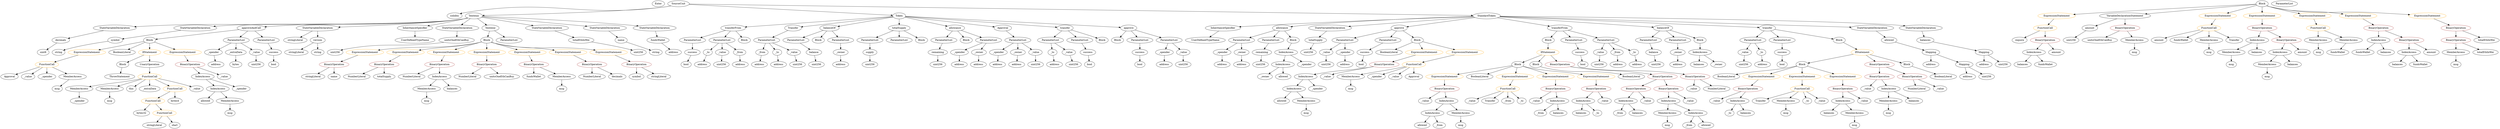strict digraph {
	graph [bb="0,0,12405,756"];
	node [label="\N"];
	Enter	[height=0.5,
		pos="3339.6,738",
		width=0.83628];
	ParameterList_Unnamed_22	[color=black,
		height=0.5,
		label=ParameterList,
		pos="6136.6,522",
		width=1.7095];
	Parameter__spender_3	[color=black,
		height=0.5,
		label=_spender,
		pos="6034.6,450",
		width=1.2521];
	ParameterList_Unnamed_22 -> Parameter__spender_3	[pos="e,6056.5,466.03 6113.2,504.94 6099,495.25 6080.9,482.78 6065.6,472.27"];
	Parameter__owner_3	[color=black,
		height=0.5,
		label=_owner,
		pos="6136.6,450",
		width=1.0719];
	ParameterList_Unnamed_22 -> Parameter__owner_3	[pos="e,6136.6,468.1 6136.6,503.7 6136.6,496.41 6136.6,487.73 6136.6,479.54"];
	ElementaryTypeName_bool_2	[color=black,
		height=0.5,
		label=bool,
		pos="5639.6,378",
		width=0.76697];
	IndexAccess_Unnamed_18	[color=black,
		height=0.5,
		label=IndexAccess,
		pos="11953,450",
		width=1.6402];
	Identifier_balances_10	[color=black,
		height=0.5,
		label=balances,
		pos="11895,378",
		width=1.1828];
	IndexAccess_Unnamed_18 -> Identifier_balances_10	[pos="e,11908,395.31 11939,432.05 11932,423.68 11923,413.4 11915,404.13"];
	Identifier_fundsWallet_3	[color=black,
		height=0.5,
		label=fundsWallet,
		pos="12011,378",
		width=1.5293];
	IndexAccess_Unnamed_18 -> Identifier_fundsWallet_3	[pos="e,11997,395.79 11967,432.05 11973,423.8 11982,413.7 11989,404.54"];
	IndexAccess_Unnamed_10	[color=black,
		height=0.5,
		label=IndexAccess,
		pos="8460.6,450",
		width=1.6402];
	Identifier_balances_6	[color=black,
		height=0.5,
		label=balances,
		pos="8453.6,378",
		width=1.1828];
	IndexAccess_Unnamed_10 -> Identifier_balances_6	[pos="e,8455.3,396.1 8458.8,431.7 8458.1,424.41 8457.2,415.73 8456.4,407.54"];
	Identifier__owner	[color=black,
		height=0.5,
		label=_owner,
		pos="8552.6,378",
		width=1.0719];
	IndexAccess_Unnamed_10 -> Identifier__owner	[pos="e,8532.9,393.95 8481.9,432.76 8494.4,423.25 8510.4,411.1 8524,400.77"];
	ElementaryTypeName_address_2	[color=black,
		height=0.5,
		label=address,
		pos="3679.6,378",
		width=1.0996];
	ExpressionStatement_Unnamed_5	[color=orange,
		height=0.5,
		label=ExpressionStatement,
		pos="7176.6,306",
		width=2.458];
	BinaryOperation_Unnamed_12	[color=brown,
		height=0.5,
		label=BinaryOperation,
		pos="7127.6,234",
		width=1.9867];
	ExpressionStatement_Unnamed_5 -> BinaryOperation_Unnamed_12	[pos="e,7139.5,252.1 7164.5,287.7 7158.9,279.73 7152.1,270.1 7146,261.26"];
	MemberAccess_Unnamed_11	[color=black,
		height=0.5,
		label=MemberAccess,
		pos="11041,450",
		width=1.9174];
	Identifier_msg_11	[color=black,
		height=0.5,
		label=msg,
		pos="11041,378",
		width=0.75];
	MemberAccess_Unnamed_11 -> Identifier_msg_11	[pos="e,11041,396.1 11041,431.7 11041,424.41 11041,415.73 11041,407.54"];
	FunctionCall_Unnamed_5	[color=orange,
		height=0.5,
		label=FunctionCall,
		pos="11481,594",
		width=1.6125];
	MemberAccess_Unnamed_15	[color=black,
		height=0.5,
		label=MemberAccess,
		pos="11481,522",
		width=1.9174];
	FunctionCall_Unnamed_5 -> MemberAccess_Unnamed_15	[pos="e,11481,540.1 11481,575.7 11481,568.41 11481,559.73 11481,551.54"];
	MemberAccess_Unnamed_14	[color=black,
		height=0.5,
		label=MemberAccess,
		pos="11637,522",
		width=1.9174];
	FunctionCall_Unnamed_5 -> MemberAccess_Unnamed_14	[pos="e,11603,538.16 11513,578.67 11536,568.34 11567,554.28 11592,542.87"];
	BinaryOperation_Unnamed_29	[color=brown,
		height=0.5,
		label=BinaryOperation,
		pos="962.57,378",
		width=1.9867];
	IndexAccess_Unnamed_21	[color=black,
		height=0.5,
		label=IndexAccess,
		pos="1033.6,306",
		width=1.6402];
	BinaryOperation_Unnamed_29 -> IndexAccess_Unnamed_21	[pos="e,1017,323.31 979.76,360.05 988.52,351.42 999.33,340.76 1009,331.27"];
	Identifier__value_14	[color=black,
		height=0.5,
		label=_value,
		pos="1145.6,306",
		width=0.96103];
	BinaryOperation_Unnamed_29 -> Identifier__value_14	[pos="e,1118.6,317.45 1000.9,362.42 1028.9,351.8 1067.6,337.05 1101.6,324 1103.6,323.21 1105.8,322.39 1107.9,321.57"];
	ExpressionStatement_Unnamed_11	[color=orange,
		height=0.5,
		label=ExpressionStatement,
		pos="1834.6,450",
		width=2.458];
	BinaryOperation_Unnamed_16	[color=brown,
		height=0.5,
		label=BinaryOperation,
		pos="1662.6,378",
		width=1.9867];
	ExpressionStatement_Unnamed_11 -> BinaryOperation_Unnamed_16	[pos="e,1699.2,393.89 1796.4,433.46 1770.8,423.05 1736.9,409.25 1709.6,398.16"];
	Identifier_allowed_4	[color=black,
		height=0.5,
		label=allowed,
		pos="1053.6,162",
		width=1.0858];
	IndexAccess_Unnamed_6	[color=black,
		height=0.5,
		label=IndexAccess,
		pos="7835.6,162",
		width=1.6402];
	Identifier_balances_4	[color=black,
		height=0.5,
		label=balances,
		pos="7826.6,90",
		width=1.1828];
	IndexAccess_Unnamed_6 -> Identifier_balances_4	[pos="e,7828.8,108.1 7833.4,143.7 7832.4,136.32 7831.3,127.52 7830.2,119.25"];
	Identifier__to_2	[color=black,
		height=0.5,
		label=_to,
		pos="7914.6,90",
		width=0.75];
	IndexAccess_Unnamed_6 -> Identifier__to_2	[pos="e,7898.8,105.02 7853.9,144.76 7864.7,135.17 7878.6,122.91 7890.3,112.52"];
	NumberLiteral_Unnamed	[color=black,
		height=0.5,
		label=NumberLiteral,
		pos="9523.6,234",
		width=1.765];
	ElementaryTypeName_address_6	[color=black,
		height=0.5,
		label=address,
		pos="4722.6,378",
		width=1.0996];
	PragmaDirective_solidity	[color=black,
		height=0.5,
		label=solidity,
		pos="2252.6,666",
		width=1.0442];
	ParameterList_Unnamed_13	[color=black,
		height=0.5,
		label=ParameterList,
		pos="5028.6,522",
		width=1.7095];
	VariableDeclaration__spender	[color=black,
		height=0.5,
		label=_spender,
		pos="4926.6,450",
		width=1.2521];
	ParameterList_Unnamed_13 -> VariableDeclaration__spender	[pos="e,4948.5,466.03 5005.2,504.94 4991,495.25 4972.9,482.78 4957.6,472.27"];
	VariableDeclaration__owner	[color=black,
		height=0.5,
		label=_owner,
		pos="5028.6,450",
		width=1.0719];
	ParameterList_Unnamed_13 -> VariableDeclaration__owner	[pos="e,5028.6,468.1 5028.6,503.7 5028.6,496.41 5028.6,487.73 5028.6,479.54"];
	VariableDeclaration__value_1	[color=black,
		height=0.5,
		label=_value,
		pos="5119.6,450",
		width=0.96103];
	ParameterList_Unnamed_13 -> VariableDeclaration__value_1	[pos="e,5100.7,465.48 5049.7,504.76 5062.2,495.12 5078.3,482.77 5091.8,472.34"];
	Block_Unnamed_18	[color=black,
		height=0.5,
		label=Block,
		pos="632.57,378",
		width=0.90558];
	ThrowStatement_Unnamed	[color=black,
		height=0.5,
		label=ThrowStatement,
		pos="618.57,306",
		width=2.0006];
	Block_Unnamed_18 -> ThrowStatement_Unnamed	[pos="e,622,324.1 629.11,359.7 627.64,352.32 625.88,343.52 624.22,335.25"];
	BinaryOperation_Unnamed_10	[color=brown,
		height=0.5,
		label=BinaryOperation,
		pos="7908.6,234",
		width=1.9867];
	BinaryOperation_Unnamed_10 -> IndexAccess_Unnamed_6	[pos="e,7852.8,179.47 7891.3,216.41 7882.2,207.69 7870.9,196.85 7860.8,187.21"];
	Identifier__value_8	[color=black,
		height=0.5,
		label=_value,
		pos="7947.6,162",
		width=0.96103];
	BinaryOperation_Unnamed_10 -> Identifier__value_8	[pos="e,7938.3,179.62 7918.2,215.7 7922.6,207.78 7927.9,198.23 7932.8,189.44"];
	Parameter__value_3	[color=black,
		height=0.5,
		label=_value,
		pos="8653.6,450",
		width=0.96103];
	ElementaryTypeName_uint256_8	[color=black,
		height=0.5,
		label=uint256,
		pos="8649.6,378",
		width=1.0442];
	Parameter__value_3 -> ElementaryTypeName_uint256_8	[pos="e,8650.6,396.1 8652.6,431.7 8652.2,424.41 8651.7,415.73 8651.2,407.54"];
	VariableDeclaration_amount	[color=black,
		height=0.5,
		label=amount,
		pos="10239,594",
		width=1.0581];
	ElementaryTypeName_uint256_18	[color=black,
		height=0.5,
		label=uint256,
		pos="10232,522",
		width=1.0442];
	VariableDeclaration_amount -> ElementaryTypeName_uint256_18	[pos="e,10233,540.1 10237,575.7 10236,568.41 10235,559.73 10234,551.54"];
	Identifier_msg_5	[color=black,
		height=0.5,
		label=msg,
		pos="6464.6,90",
		width=0.75];
	ParameterList_Unnamed_20	[color=black,
		height=0.5,
		label=ParameterList,
		pos="6667.6,522",
		width=1.7095];
	Parameter__value_5	[color=black,
		height=0.5,
		label=_value,
		pos="6569.6,450",
		width=0.96103];
	ParameterList_Unnamed_20 -> Parameter__value_5	[pos="e,6589.4,465.16 6645.3,505.12 6631.5,495.26 6613.6,482.47 6598.7,471.81"];
	Parameter__spender_2	[color=black,
		height=0.5,
		label=_spender,
		pos="6667.6,450",
		width=1.2521];
	ParameterList_Unnamed_20 -> Parameter__spender_2	[pos="e,6667.6,468.1 6667.6,503.7 6667.6,496.41 6667.6,487.73 6667.6,479.54"];
	Identifier_unitsOneEthCanBuy_1	[color=black,
		height=0.5,
		label=unitsOneEthCanBuy,
		pos="10374,522",
		width=2.3887];
	FunctionCall_Unnamed_7	[color=orange,
		height=0.5,
		label=FunctionCall,
		pos="766.57,306",
		width=1.6125];
	MemberAccess_Unnamed_18	[color=black,
		height=0.5,
		label=MemberAccess,
		pos="400.57,234",
		width=1.9174];
	FunctionCall_Unnamed_7 -> MemberAccess_Unnamed_18	[pos="e,451.26,246.46 723.81,293.56 715.79,291.58 707.45,289.64 699.57,288 602.14,267.74 576.34,270.6 478.57,252 473.32,251 467.88,249.92 \
462.42,248.79"];
	MemberAccess_Unnamed_19	[color=black,
		height=0.5,
		label=MemberAccess,
		pos="556.57,234",
		width=1.9174];
	FunctionCall_Unnamed_7 -> MemberAccess_Unnamed_19	[pos="e,598.08,248.84 728.06,292.16 694.54,280.99 645.67,264.7 608.67,252.36"];
	Identifier_this	[color=black,
		height=0.5,
		label=this,
		pos="670.57,234",
		width=0.75];
	FunctionCall_Unnamed_7 -> Identifier_this	[pos="e,688.42,248.01 744.79,289.12 730.81,278.92 712.56,265.61 697.65,254.74"];
	Identifier__extraData	[color=black,
		height=0.5,
		label=_extraData,
		pos="766.57,234",
		width=1.4046];
	FunctionCall_Unnamed_7 -> Identifier__extraData	[pos="e,766.57,252.1 766.57,287.7 766.57,280.41 766.57,271.73 766.57,263.54"];
	FunctionCall_Unnamed_8	[color=orange,
		height=0.5,
		label=FunctionCall,
		pos="893.57,234",
		width=1.6125];
	FunctionCall_Unnamed_7 -> FunctionCall_Unnamed_8	[pos="e,866.07,250.16 794.13,289.81 812.27,279.81 836.25,266.6 856.11,255.65"];
	Identifier__value_16	[color=black,
		height=0.5,
		label=_value,
		pos="1004.6,234",
		width=0.96103];
	FunctionCall_Unnamed_7 -> Identifier__value_16	[pos="e,977.74,245.87 811.26,294.17 850.83,284.26 909.99,268.63 960.57,252 962.68,251.31 964.82,250.58 966.98,249.81"];
	MemberAccess_Unnamed_12	[color=black,
		height=0.5,
		label=MemberAccess,
		pos="11226,378",
		width=1.9174];
	Identifier_msg_12	[color=black,
		height=0.5,
		label=msg,
		pos="11226,306",
		width=0.75];
	MemberAccess_Unnamed_12 -> Identifier_msg_12	[pos="e,11226,324.1 11226,359.7 11226,352.41 11226,343.73 11226,335.54"];
	ParameterList_Unnamed_4	[color=black,
		height=0.5,
		label=ParameterList,
		pos="5191.6,522",
		width=1.7095];
	Parameter__to	[color=black,
		height=0.5,
		label=_to,
		pos="5205.6,450",
		width=0.75];
	ParameterList_Unnamed_4 -> Parameter__to	[pos="e,5202.2,468.1 5195,503.7 5196.5,496.32 5198.3,487.52 5199.9,479.25"];
	Parameter__value	[color=black,
		height=0.5,
		label=_value,
		pos="5293.6,450",
		width=0.96103];
	ParameterList_Unnamed_4 -> Parameter__value	[pos="e,5273.4,464.86 5215,504.94 5229.6,494.91 5248.5,481.92 5264.2,471.19"];
	stringLiteral_Unnamed_2	[color=black,
		height=0.5,
		label=stringLiteral,
		pos="1560.6,306",
		width=1.5016];
	Parameter__value_4	[color=black,
		height=0.5,
		label=_value,
		pos="7929.6,450",
		width=0.96103];
	ElementaryTypeName_uint256_9	[color=black,
		height=0.5,
		label=uint256,
		pos="7926.6,378",
		width=1.0442];
	Parameter__value_4 -> ElementaryTypeName_uint256_9	[pos="e,7927.3,396.1 7928.8,431.7 7928.5,424.41 7928.1,415.73 7927.8,407.54"];
	BinaryOperation_Unnamed_6	[color=brown,
		height=0.5,
		label=BinaryOperation,
		pos="8233.6,306",
		width=1.9867];
	BinaryOperation_Unnamed_7	[color=brown,
		height=0.5,
		label=BinaryOperation,
		pos="8109.6,234",
		width=1.9867];
	BinaryOperation_Unnamed_6 -> BinaryOperation_Unnamed_7	[pos="e,8137.6,250.82 8205.4,289.12 8188.3,279.45 8166.2,266.98 8147.6,256.44"];
	BinaryOperation_Unnamed_8	[color=brown,
		height=0.5,
		label=BinaryOperation,
		pos="8270.6,234",
		width=1.9867];
	BinaryOperation_Unnamed_6 -> BinaryOperation_Unnamed_8	[pos="e,8261.5,252.1 8242.7,287.7 8246.8,279.98 8251.7,270.71 8256.2,262.11"];
	Block_Unnamed_10	[color=black,
		height=0.5,
		label=Block,
		pos="7520.6,378",
		width=0.90558];
	Block_Unnamed_10 -> ExpressionStatement_Unnamed_5	[pos="e,7237.5,319.4 7490.3,370.85 7436.7,359.93 7323.5,336.89 7248.7,321.68"];
	BooleanLiteral_Unnamed_2	[color=black,
		height=0.5,
		label=BooleanLiteral,
		pos="7347.6,306",
		width=1.7788];
	Block_Unnamed_10 -> BooleanLiteral_Unnamed_2	[pos="e,7383,321.32 7494.7,366.52 7468,355.73 7425.9,338.68 7393.5,325.59"];
	ExpressionStatement_Unnamed_6	[color=orange,
		height=0.5,
		label=ExpressionStatement,
		pos="7518.6,306",
		width=2.458];
	Block_Unnamed_10 -> ExpressionStatement_Unnamed_6	[pos="e,7519.1,324.1 7520.1,359.7 7519.9,352.41 7519.6,343.73 7519.4,335.54"];
	ExpressionStatement_Unnamed_4	[color=orange,
		height=0.5,
		label=ExpressionStatement,
		pos="7713.6,306",
		width=2.458];
	Block_Unnamed_10 -> ExpressionStatement_Unnamed_4	[pos="e,7669.1,321.99 7546.3,366.38 7551.6,364.22 7557.3,362 7562.6,360 7594.1,348.08 7629.8,335.53 7658.5,325.65"];
	ExpressionStatement_Unnamed_3	[color=orange,
		height=0.5,
		label=ExpressionStatement,
		pos="7908.6,306",
		width=2.458];
	Block_Unnamed_10 -> ExpressionStatement_Unnamed_3	[pos="e,7843.5,318.55 7545.1,365.92 7550.8,363.7 7556.8,361.56 7562.6,360 7670.1,330.9 7700.6,341.52 7810.6,324 7817.7,322.87 7825,321.66 \
7832.4,320.43"];
	ElementaryTypeName_uint256_4	[color=black,
		height=0.5,
		label=uint256,
		pos="5859.6,378",
		width=1.0442];
	VariableDeclaration_totalSupply	[color=black,
		height=0.5,
		label=totalSupply,
		pos="6514.6,522",
		width=1.4739];
	ElementaryTypeName_uint256_15	[color=black,
		height=0.5,
		label=uint256,
		pos="6479.6,450",
		width=1.0442];
	VariableDeclaration_totalSupply -> ElementaryTypeName_uint256_15	[pos="e,6488,467.79 6506.1,504.05 6502.2,496.23 6497.4,486.75 6493.1,477.98"];
	Identifier_Transfer	[color=black,
		height=0.5,
		label=Transfer,
		pos="8713.6,162",
		width=1.1689];
	StateVariableDeclaration_Unnamed_4	[color=black,
		height=0.5,
		label=StateVariableDeclaration,
		pos="585.57,594",
		width=2.8184];
	VariableDeclaration_decimals	[color=black,
		height=0.5,
		label=decimals,
		pos="328.57,522",
		width=1.1967];
	StateVariableDeclaration_Unnamed_4 -> VariableDeclaration_decimals	[pos="e,363.86,532.61 531.7,578.33 485.26,565.68 418.91,547.61 374.83,535.6"];
	Identifier__value	[color=black,
		height=0.5,
		label=_value,
		pos="9270.6,234",
		width=0.96103];
	ParameterList_Unnamed_21	[color=black,
		height=0.5,
		label=ParameterList,
		pos="6879.6,522",
		width=1.7095];
	Parameter_success_5	[color=black,
		height=0.5,
		label=success,
		pos="6770.6,450",
		width=1.1135];
	ParameterList_Unnamed_21 -> Parameter_success_5	[pos="e,6793,465.39 6854.8,505.12 6839.3,495.13 6819.1,482.16 6802.4,471.42"];
	Parameter_success_1	[color=black,
		height=0.5,
		label=success,
		pos="3422.6,450",
		width=1.1135];
	ElementaryTypeName_bool_1	[color=black,
		height=0.5,
		label=bool,
		pos="3404.6,378",
		width=0.76697];
	Parameter_success_1 -> ElementaryTypeName_bool_1	[pos="e,3409,396.1 3418.1,431.7 3416.2,424.32 3414,415.52 3411.8,407.25"];
	Identifier_name	[color=black,
		height=0.5,
		label=name,
		pos="1662.6,306",
		width=0.83628];
	ParameterList_Unnamed_5	[color=black,
		height=0.5,
		label=ParameterList,
		pos="5332.6,522",
		width=1.7095];
	Parameter_success	[color=black,
		height=0.5,
		label=success,
		pos="5387.6,450",
		width=1.1135];
	ParameterList_Unnamed_5 -> Parameter_success	[pos="e,5374.8,467.31 5345.9,504.05 5352.5,495.68 5360.5,485.4 5367.8,476.13"];
	IndexAccess_Unnamed_12	[color=black,
		height=0.5,
		label=IndexAccess,
		pos="6401.6,234",
		width=1.6402];
	Identifier_allowed_2	[color=black,
		height=0.5,
		label=allowed,
		pos="6338.6,162",
		width=1.0858];
	IndexAccess_Unnamed_12 -> Identifier_allowed_2	[pos="e,6353,178.99 6386.6,216.41 6378.8,207.74 6369.1,196.97 6360.5,187.38"];
	MemberAccess_Unnamed_5	[color=black,
		height=0.5,
		label=MemberAccess,
		pos="6464.6,162",
		width=1.9174];
	IndexAccess_Unnamed_12 -> MemberAccess_Unnamed_5	[pos="e,6449.3,179.96 6416.5,216.41 6424,208.08 6433.3,197.8 6441.6,188.49"];
	Identifier_msg_17	[color=black,
		height=0.5,
		label=msg,
		pos="556.57,162",
		width=0.75];
	BinaryOperation_Unnamed_20	[color=brown,
		height=0.5,
		label=BinaryOperation,
		pos="2653.6,378",
		width=1.9867];
	Identifier_fundsWallet	[color=black,
		height=0.5,
		label=fundsWallet,
		pos="2653.6,306",
		width=1.5293];
	BinaryOperation_Unnamed_20 -> Identifier_fundsWallet	[pos="e,2653.6,324.1 2653.6,359.7 2653.6,352.41 2653.6,343.73 2653.6,335.54"];
	MemberAccess_Unnamed_8	[color=black,
		height=0.5,
		label=MemberAccess,
		pos="2795.6,306",
		width=1.9174];
	BinaryOperation_Unnamed_20 -> MemberAccess_Unnamed_8	[pos="e,2764.1,322.49 2685.1,361.46 2705.4,351.45 2732,338.32 2754.1,327.46"];
	Parameter__owner	[color=black,
		height=0.5,
		label=_owner,
		pos="4157.6,450",
		width=1.0719];
	ElementaryTypeName_address	[color=black,
		height=0.5,
		label=address,
		pos="4157.6,378",
		width=1.0996];
	Parameter__owner -> ElementaryTypeName_address	[pos="e,4157.6,396.1 4157.6,431.7 4157.6,424.41 4157.6,415.73 4157.6,407.54"];
	ExpressionStatement_Unnamed_23	[color=orange,
		height=0.5,
		label=ExpressionStatement,
		pos="460.57,450",
		width=2.458];
	FunctionCall_Unnamed_6	[color=orange,
		height=0.5,
		label=FunctionCall,
		pos="241.57,378",
		width=1.6125];
	ExpressionStatement_Unnamed_23 -> FunctionCall_Unnamed_6	[pos="e,281.09,391.63 414.4,434.24 378.42,422.74 328.54,406.8 291.62,395"];
	Identifier_Approval_1	[color=black,
		height=0.5,
		label=Approval,
		pos="45.575,306",
		width=1.266];
	FunctionCall_Unnamed_6 -> Identifier_Approval_1	[pos="e,78.687,318.83 204.71,363.83 171.99,352.15 124.13,335.06 89.448,322.67"];
	Identifier__value_15	[color=black,
		height=0.5,
		label=_value,
		pos="143.57,306",
		width=0.96103];
	FunctionCall_Unnamed_6 -> Identifier__value_15	[pos="e,163.4,321.16 219.34,361.12 205.53,351.26 187.64,338.47 172.71,327.81"];
	Identifier__spender_4	[color=black,
		height=0.5,
		label=_spender,
		pos="241.57,306",
		width=1.2521];
	FunctionCall_Unnamed_6 -> Identifier__spender_4	[pos="e,241.57,324.1 241.57,359.7 241.57,352.41 241.57,343.73 241.57,335.54"];
	MemberAccess_Unnamed_17	[color=black,
		height=0.5,
		label=MemberAccess,
		pos="373.57,306",
		width=1.9174];
	FunctionCall_Unnamed_6 -> MemberAccess_Unnamed_17	[pos="e,343.93,322.72 269.89,361.98 288.56,352.09 313.27,338.98 333.88,328.05"];
	ExpressionStatement_Unnamed_10	[color=orange,
		height=0.5,
		label=ExpressionStatement,
		pos="2029.6,450",
		width=2.458];
	BinaryOperation_Unnamed_15	[color=brown,
		height=0.5,
		label=BinaryOperation,
		pos="1909.6,378",
		width=1.9867];
	ExpressionStatement_Unnamed_10 -> BinaryOperation_Unnamed_15	[pos="e,1937.1,395.07 2001.4,432.59 1985.2,423.13 1964.6,411.12 1947.1,400.87"];
	VariableDeclaration_symbol	[color=black,
		height=0.5,
		label=symbol,
		pos="594.57,522",
		width=1.0581];
	ElementaryTypeName_string_1	[color=black,
		height=0.5,
		label=string,
		pos="322.57,450",
		width=0.864];
	VariableDeclaration_symbol -> ElementaryTypeName_string_1	[pos="e,346.61,461.75 559.25,514.81 513.51,506.35 431.58,489.73 363.57,468 361.48,467.33 359.35,466.6 357.21,465.83"];
	ElementaryTypeName_uint256_5	[color=black,
		height=0.5,
		label=uint256,
		pos="4613.6,378",
		width=1.0442];
	Parameter__spender	[color=black,
		height=0.5,
		label=_spender,
		pos="5761.6,450",
		width=1.2521];
	ElementaryTypeName_address_4	[color=black,
		height=0.5,
		label=address,
		pos="5761.6,378",
		width=1.0996];
	Parameter__spender -> ElementaryTypeName_address_4	[pos="e,5761.6,396.1 5761.6,431.7 5761.6,424.41 5761.6,415.73 5761.6,407.54"];
	VariableDeclaration__from	[color=black,
		height=0.5,
		label=_from,
		pos="3784.6,450",
		width=0.93331];
	ElementaryTypeName_address_7	[color=black,
		height=0.5,
		label=address,
		pos="3776.6,378",
		width=1.0996];
	VariableDeclaration__from -> ElementaryTypeName_address_7	[pos="e,3778.5,396.1 3782.6,431.7 3781.8,424.41 3780.8,415.73 3779.8,407.54"];
	Block_Unnamed_7	[color=black,
		height=0.5,
		label=Block,
		pos="8914.6,378",
		width=0.90558];
	BooleanLiteral_Unnamed	[color=black,
		height=0.5,
		label=BooleanLiteral,
		pos="8548.6,306",
		width=1.7788];
	Block_Unnamed_7 -> BooleanLiteral_Unnamed	[pos="e,8595.8,318.44 8888.4,366.71 8881.4,364.24 8873.8,361.79 8866.6,360 8760.2,333.58 8730.3,344.29 8622.6,324 8617.4,323.03 8612.1,\
321.95 8606.7,320.82"];
	ExpressionStatement_Unnamed_1	[color=orange,
		height=0.5,
		label=ExpressionStatement,
		pos="8719.6,306",
		width=2.458];
	Block_Unnamed_7 -> ExpressionStatement_Unnamed_1	[pos="e,8762,322.24 8887.9,367.41 8858.3,356.81 8810,339.47 8772.7,326.08"];
	ExpressionStatement_Unnamed_2	[color=orange,
		height=0.5,
		label=ExpressionStatement,
		pos="8914.6,306",
		width=2.458];
	Block_Unnamed_7 -> ExpressionStatement_Unnamed_2	[pos="e,8914.6,324.1 8914.6,359.7 8914.6,352.41 8914.6,343.73 8914.6,335.54"];
	ExpressionStatement_Unnamed	[color=orange,
		height=0.5,
		label=ExpressionStatement,
		pos="9109.6,306",
		width=2.458];
	Block_Unnamed_7 -> ExpressionStatement_Unnamed	[pos="e,9067.1,322.24 8941.3,367.41 8970.8,356.81 9019.1,339.47 9056.4,326.08"];
	Identifier_msg_4	[color=black,
		height=0.5,
		label=msg,
		pos="7200.6,18",
		width=0.75];
	Identifier_balances_8	[color=black,
		height=0.5,
		label=balances,
		pos="10061,378",
		width=1.1828];
	FunctionDefinition_transferFrom	[color=black,
		height=0.5,
		label=transferFrom,
		pos="3650.6,594",
		width=1.6402];
	ParameterList_Unnamed_7	[color=black,
		height=0.5,
		label=ParameterList,
		pos="3424.6,522",
		width=1.7095];
	FunctionDefinition_transferFrom -> ParameterList_Unnamed_7	[pos="e,3465.8,535.76 3610.2,580.49 3572.8,568.92 3517.2,551.68 3476.5,539.1"];
	ParameterList_Unnamed_6	[color=black,
		height=0.5,
		label=ParameterList,
		pos="3568.6,522",
		width=1.7095];
	FunctionDefinition_transferFrom -> ParameterList_Unnamed_6	[pos="e,3587.8,539.39 3631.6,576.76 3621.1,567.82 3607.9,556.55 3596.3,546.64"];
	Block_Unnamed_3	[color=black,
		height=0.5,
		label=Block,
		pos="3680.6,522",
		width=0.90558];
	FunctionDefinition_transferFrom -> Block_Unnamed_3	[pos="e,3673.5,539.62 3658,575.7 3661.3,567.95 3665.3,558.64 3669,550.02"];
	BinaryOperation_Unnamed_18	[color=brown,
		height=0.5,
		label=BinaryOperation,
		pos="3170.6,378",
		width=1.9867];
	Identifier_symbol	[color=black,
		height=0.5,
		label=symbol,
		pos="3170.6,306",
		width=1.0581];
	BinaryOperation_Unnamed_18 -> Identifier_symbol	[pos="e,3170.6,324.1 3170.6,359.7 3170.6,352.41 3170.6,343.73 3170.6,335.54"];
	stringLiteral_Unnamed_3	[color=black,
		height=0.5,
		label=stringLiteral,
		pos="3280.6,306",
		width=1.5016];
	BinaryOperation_Unnamed_18 -> stringLiteral_Unnamed_3	[pos="e,3256.3,322.43 3196.1,360.76 3211.1,351.2 3230.3,338.98 3246.6,328.61"];
	VariableDeclaration_fundsWallet	[color=black,
		height=0.5,
		label=fundsWallet,
		pos="3256.6,522",
		width=1.5293];
	ElementaryTypeName_address_21	[color=black,
		height=0.5,
		label=address,
		pos="3324.6,450",
		width=1.0996];
	VariableDeclaration_fundsWallet -> ElementaryTypeName_address_21	[pos="e,3309,466.99 3272.7,504.41 3281.2,495.66 3291.8,484.75 3301.2,475.08"];
	Block_Unnamed_17	[color=black,
		height=0.5,
		label=Block,
		pos="766.57,522",
		width=0.90558];
	Block_Unnamed_17 -> ExpressionStatement_Unnamed_23	[pos="e,517.82,464.1 736.68,514.16 688.84,503.22 593.87,481.49 528.8,466.61"];
	BooleanLiteral_Unnamed_5	[color=black,
		height=0.5,
		label=BooleanLiteral,
		pos="631.57,450",
		width=1.7788];
	Block_Unnamed_17 -> BooleanLiteral_Unnamed_5	[pos="e,661.08,466.3 743.37,508.97 723.54,498.68 694.57,483.66 671.09,471.49"];
	IfStatement_Unnamed_2	[color=orange,
		height=0.5,
		label=IfStatement,
		pos="766.57,450",
		width=1.4739];
	Block_Unnamed_17 -> IfStatement_Unnamed_2	[pos="e,766.57,468.1 766.57,503.7 766.57,496.41 766.57,487.73 766.57,479.54"];
	ExpressionStatement_Unnamed_22	[color=orange,
		height=0.5,
		label=ExpressionStatement,
		pos="926.57,450",
		width=2.458];
	Block_Unnamed_17 -> ExpressionStatement_Unnamed_22	[pos="e,890.47,466.8 791.57,510.06 815.21,499.72 851.27,483.94 880.18,471.3"];
	BinaryOperation_Unnamed_14	[color=brown,
		height=0.5,
		label=BinaryOperation,
		pos="2185.6,378",
		width=1.9867];
	NumberLiteral_Unnamed_2	[color=black,
		height=0.5,
		label=NumberLiteral,
		pos="2044.6,306",
		width=1.765];
	BinaryOperation_Unnamed_14 -> NumberLiteral_Unnamed_2	[pos="e,2074.8,322.01 2154.3,361.46 2133.8,351.31 2106.9,337.95 2084.9,327.01"];
	IndexAccess_Unnamed_15	[color=black,
		height=0.5,
		label=IndexAccess,
		pos="2185.6,306",
		width=1.6402];
	BinaryOperation_Unnamed_14 -> IndexAccess_Unnamed_15	[pos="e,2185.6,324.1 2185.6,359.7 2185.6,352.41 2185.6,343.73 2185.6,335.54"];
	Parameter_balance_1	[color=black,
		height=0.5,
		label=balance,
		pos="8211.6,450",
		width=1.0719];
	ElementaryTypeName_uint256_10	[color=black,
		height=0.5,
		label=uint256,
		pos="8213.6,378",
		width=1.0442];
	Parameter_balance_1 -> ElementaryTypeName_uint256_10	[pos="e,8213.1,396.1 8212.1,431.7 8212.3,424.41 8212.5,415.73 8212.8,407.54"];
	NumberLiteral_Unnamed_4	[color=black,
		height=0.5,
		label=NumberLiteral,
		pos="2946.6,306",
		width=1.765];
	BinaryOperation_Unnamed_19	[color=brown,
		height=0.5,
		label=BinaryOperation,
		pos="2419.6,378",
		width=1.9867];
	NumberLiteral_Unnamed_5	[color=black,
		height=0.5,
		label=NumberLiteral,
		pos="2326.6,306",
		width=1.765];
	BinaryOperation_Unnamed_19 -> NumberLiteral_Unnamed_5	[pos="e,2348.1,323.23 2397.5,360.41 2385.5,351.37 2370.5,340.03 2357.3,330.13"];
	Identifier_unitsOneEthCanBuy	[color=black,
		height=0.5,
		label=unitsOneEthCanBuy,
		pos="2494.6,306",
		width=2.3887];
	BinaryOperation_Unnamed_19 -> Identifier_unitsOneEthCanBuy	[pos="e,2476.4,323.96 2437.3,360.41 2446.6,351.82 2458,341.16 2468.2,331.63"];
	Parameter__to_2	[color=black,
		height=0.5,
		label=_to,
		pos="8740.6,450",
		width=0.75];
	ElementaryTypeName_address_11	[color=black,
		height=0.5,
		label=address,
		pos="8744.6,378",
		width=1.0996];
	Parameter__to_2 -> ElementaryTypeName_address_11	[pos="e,8743.6,396.1 8741.6,431.7 8742,424.41 8742.5,415.73 8742.9,407.54"];
	MemberAccess_Unnamed_9	[color=black,
		height=0.5,
		label=MemberAccess,
		pos="12193,450",
		width=1.9174];
	Identifier_msg_9	[color=black,
		height=0.5,
		label=msg,
		pos="12193,378",
		width=0.75];
	MemberAccess_Unnamed_9 -> Identifier_msg_9	[pos="e,12193,396.1 12193,431.7 12193,424.41 12193,415.73 12193,407.54"];
	Identifier_amount_3	[color=black,
		height=0.5,
		label=amount,
		pos="10672,522",
		width=1.0581];
	ParameterList_Unnamed_11	[color=black,
		height=0.5,
		label=ParameterList,
		pos="4663.6,522",
		width=1.7095];
	Parameter_remaining	[color=black,
		height=0.5,
		label=remaining,
		pos="4613.6,450",
		width=1.2798];
	ParameterList_Unnamed_11 -> Parameter_remaining	[pos="e,4625.6,467.79 4651.5,504.05 4645.7,495.97 4638.7,486.12 4632.2,477.11"];
	ParameterList_Unnamed_7 -> Parameter_success_1	[pos="e,3423.1,468.1 3424.1,503.7 3423.9,496.41 3423.6,487.73 3423.4,479.54"];
	Parameter__to_1	[color=black,
		height=0.5,
		label=_to,
		pos="3507.6,450",
		width=0.75];
	ElementaryTypeName_address_3	[color=black,
		height=0.5,
		label=address,
		pos="3489.6,378",
		width=1.0996];
	Parameter__to_1 -> ElementaryTypeName_address_3	[pos="e,3494,396.28 3503.2,432.05 3501.3,424.6 3499,415.64 3496.8,407.22"];
	Identifier__value_3	[color=black,
		height=0.5,
		label=_value,
		pos="8482.6,162",
		width=0.96103];
	ParameterList_Unnamed_26	[color=black,
		height=0.5,
		label=ParameterList,
		pos="1199.6,522",
		width=1.7095];
	Parameter__spender_4	[color=black,
		height=0.5,
		label=_spender,
		pos="1078.6,450",
		width=1.2521];
	ParameterList_Unnamed_26 -> Parameter__spender_4	[pos="e,1103.3,465.3 1172.7,505.46 1155.1,495.29 1132,481.9 1113,470.94"];
	Parameter__extraData	[color=black,
		height=0.5,
		label=_extraData,
		pos="1192.6,450",
		width=1.4046];
	ParameterList_Unnamed_26 -> Parameter__extraData	[pos="e,1194.3,468.1 1197.8,503.7 1197.1,496.41 1196.2,487.73 1195.4,479.54"];
	Parameter__value_6	[color=black,
		height=0.5,
		label=_value,
		pos="1295.6,450",
		width=0.96103];
	ParameterList_Unnamed_26 -> Parameter__value_6	[pos="e,1276,465.25 1221.8,504.76 1235.3,494.96 1252.6,482.36 1267,471.83"];
	ElementaryTypeName_uint256_12	[color=black,
		height=0.5,
		label=uint256,
		pos="6231.6,378",
		width=1.0442];
	Parameter__value_1	[color=black,
		height=0.5,
		label=_value,
		pos="3587.6,450",
		width=0.96103];
	ElementaryTypeName_uint256_3	[color=black,
		height=0.5,
		label=uint256,
		pos="3584.6,378",
		width=1.0442];
	Parameter__value_1 -> ElementaryTypeName_uint256_3	[pos="e,3585.3,396.1 3586.8,431.7 3586.5,424.41 3586.1,415.73 3585.8,407.54"];
	ParameterList_Unnamed_3	[color=black,
		height=0.5,
		label=ParameterList,
		pos="3933.6,522",
		width=1.7095];
	Parameter_balance	[color=black,
		height=0.5,
		label=balance,
		pos="4061.6,450",
		width=1.0719];
	ParameterList_Unnamed_3 -> Parameter_balance	[pos="e,4037.4,464.21 3961.7,505.64 3981.1,495.03 4006.9,480.87 4027.5,469.63"];
	ElementaryTypeName_uint256_11	[color=black,
		height=0.5,
		label=uint256,
		pos="6569.6,378",
		width=1.0442];
	Identifier__spender_5	[color=black,
		height=0.5,
		label=_spender,
		pos="400.57,162",
		width=1.2521];
	MemberAccess_Unnamed_18 -> Identifier__spender_5	[pos="e,400.57,180.1 400.57,215.7 400.57,208.41 400.57,199.73 400.57,191.54"];
	BinaryOperation_Unnamed_21	[color=brown,
		height=0.5,
		label=BinaryOperation,
		pos="12193,594",
		width=1.9867];
	BinaryOperation_Unnamed_22	[color=brown,
		height=0.5,
		label=BinaryOperation,
		pos="12193,522",
		width=1.9867];
	BinaryOperation_Unnamed_21 -> BinaryOperation_Unnamed_22	[pos="e,12193,540.1 12193,575.7 12193,568.41 12193,559.73 12193,551.54"];
	Identifier_totalEthInWei	[color=black,
		height=0.5,
		label=totalEthInWei,
		pos="12344,522",
		width=1.7095];
	BinaryOperation_Unnamed_21 -> Identifier_totalEthInWei	[pos="e,12312,537.73 12226,577.64 12248,567.3 12278,553.57 12302,542.47"];
	IndexAccess_Unnamed_22	[color=black,
		height=0.5,
		label=IndexAccess,
		pos="1116.6,234",
		width=1.6402];
	IndexAccess_Unnamed_22 -> Identifier_allowed_4	[pos="e,1068,178.99 1101.6,216.41 1093.8,207.74 1084.1,196.97 1075.5,187.38"];
	MemberAccess_Unnamed_16	[color=black,
		height=0.5,
		label=MemberAccess,
		pos="1179.6,162",
		width=1.9174];
	IndexAccess_Unnamed_22 -> MemberAccess_Unnamed_16	[pos="e,1164.3,179.96 1131.5,216.41 1139,208.08 1148.3,197.8 1156.6,188.49"];
	IndexAccess_Unnamed_4	[color=black,
		height=0.5,
		label=IndexAccess,
		pos="8283.6,162",
		width=1.6402];
	MemberAccess_Unnamed_3	[color=black,
		height=0.5,
		label=MemberAccess,
		pos="8267.6,90",
		width=1.9174];
	IndexAccess_Unnamed_4 -> MemberAccess_Unnamed_3	[pos="e,8271.5,108.1 8279.6,143.7 8277.9,136.32 8275.9,127.52 8274,119.25"];
	IndexAccess_Unnamed_5	[color=black,
		height=0.5,
		label=IndexAccess,
		pos="8413.6,90",
		width=1.6402];
	IndexAccess_Unnamed_4 -> IndexAccess_Unnamed_5	[pos="e,8385.4,106.16 8311.8,145.81 8330.4,135.77 8355.1,122.48 8375.5,111.5"];
	Identifier_decimals	[color=black,
		height=0.5,
		label=decimals,
		pos="3071.6,306",
		width=1.1967];
	ParameterList_Unnamed_14	[color=black,
		height=0.5,
		label=ParameterList,
		pos="8688.6,522",
		width=1.7095];
	ParameterList_Unnamed_14 -> Parameter__value_3	[pos="e,8661.9,467.62 8679.9,503.7 8676,495.87 8671.3,486.44 8666.9,477.73"];
	ParameterList_Unnamed_14 -> Parameter__to_2	[pos="e,8729.2,466.36 8701.2,504.05 8707.6,495.44 8715.5,484.81 8722.5,475.33"];
	Parameter_success_3	[color=black,
		height=0.5,
		label=success,
		pos="8829.6,450",
		width=1.1135];
	ElementaryTypeName_bool_3	[color=black,
		height=0.5,
		label=bool,
		pos="8829.6,378",
		width=0.76697];
	Parameter_success_3 -> ElementaryTypeName_bool_3	[pos="e,8829.6,396.1 8829.6,431.7 8829.6,424.41 8829.6,415.73 8829.6,407.54"];
	Parameter__spender_1	[color=black,
		height=0.5,
		label=_spender,
		pos="4722.6,450",
		width=1.2521];
	Parameter__spender_1 -> ElementaryTypeName_address_6	[pos="e,4722.6,396.1 4722.6,431.7 4722.6,424.41 4722.6,415.73 4722.6,407.54"];
	Block_Unnamed_9	[color=black,
		height=0.5,
		label=Block,
		pos="7651.6,522",
		width=0.90558];
	IfStatement_Unnamed_1	[color=orange,
		height=0.5,
		label=IfStatement,
		pos="7643.6,450",
		width=1.4739];
	Block_Unnamed_9 -> IfStatement_Unnamed_1	[pos="e,7645.5,468.1 7649.6,503.7 7648.8,496.41 7647.8,487.73 7646.8,479.54"];
	FunctionCall_Unnamed_9	[color=orange,
		height=0.5,
		label=FunctionCall,
		pos="784.57,162",
		width=1.6125];
	ElementaryTypeName_bytes32	[color=black,
		height=0.5,
		label=bytes32,
		pos="726.57,90",
		width=1.0996];
	FunctionCall_Unnamed_9 -> ElementaryTypeName_bytes32	[pos="e,740.09,107.31 770.53,144.05 763.59,135.68 755.08,125.4 747.4,116.13"];
	FunctionCall_Unnamed_10	[color=orange,
		height=0.5,
		label=FunctionCall,
		pos="842.57,90",
		width=1.6125];
	FunctionCall_Unnamed_9 -> FunctionCall_Unnamed_10	[pos="e,828.66,107.79 798.62,144.05 805.45,135.8 813.82,125.7 821.42,116.54"];
	stringLiteral_Unnamed_1	[color=black,
		height=0.5,
		label=stringLiteral,
		pos="1493.6,522",
		width=1.5016];
	BinaryOperation_Unnamed_23	[color=brown,
		height=0.5,
		label=BinaryOperation,
		pos="10460,594",
		width=1.9867];
	BinaryOperation_Unnamed_23 -> Identifier_unitsOneEthCanBuy_1	[pos="e,10394,539.71 10439,576.41 10428,567.58 10415,556.57 10403,546.84"];
	MemberAccess_Unnamed_10	[color=black,
		height=0.5,
		label=MemberAccess,
		pos="10547,522",
		width=1.9174];
	BinaryOperation_Unnamed_23 -> MemberAccess_Unnamed_10	[pos="e,10526,539.47 10480,576.41 10491,567.52 10505,556.41 10517,546.63"];
	stringLiteral_Unnamed	[color=black,
		height=0.5,
		label=stringLiteral,
		pos="1500.6,450",
		width=1.5016];
	Identifier__value_10	[color=black,
		height=0.5,
		label=_value,
		pos="7015.6,162",
		width=0.96103];
	ElementaryTypeName_address_16	[color=black,
		height=0.5,
		label=address,
		pos="6136.6,378",
		width=1.0996];
	ExpressionStatement_Unnamed_9	[color=orange,
		height=0.5,
		label=ExpressionStatement,
		pos="2224.6,450",
		width=2.458];
	ExpressionStatement_Unnamed_9 -> BinaryOperation_Unnamed_14	[pos="e,2195.1,396.1 2214.9,431.7 2210.6,423.98 2205.5,414.71 2200.7,406.11"];
	InheritanceSpecifier_Unnamed	[color=black,
		height=0.5,
		label=InheritanceSpecifier,
		pos="6043.6,594",
		width=2.3333];
	UserDefinedTypeName_Unnamed	[color=black,
		height=0.5,
		label=UserDefinedTypeName,
		pos="5958.6,522",
		width=2.7214];
	InheritanceSpecifier_Unnamed -> UserDefinedTypeName_Unnamed	[pos="e,5979.2,539.96 6023.4,576.41 6012.8,567.65 5999.5,556.73 5987.8,547.06"];
	Parameter__value_2	[color=black,
		height=0.5,
		label=_value,
		pos="5859.6,450",
		width=0.96103];
	Parameter__value_2 -> ElementaryTypeName_uint256_4	[pos="e,5859.6,396.1 5859.6,431.7 5859.6,424.41 5859.6,415.73 5859.6,407.54"];
	BinaryOperation_Unnamed	[color=brown,
		height=0.5,
		label=BinaryOperation,
		pos="9287.6,378",
		width=1.9867];
	BinaryOperation_Unnamed_1	[color=brown,
		height=0.5,
		label=BinaryOperation,
		pos="9287.6,306",
		width=1.9867];
	BinaryOperation_Unnamed -> BinaryOperation_Unnamed_1	[pos="e,9287.6,324.1 9287.6,359.7 9287.6,352.41 9287.6,343.73 9287.6,335.54"];
	BinaryOperation_Unnamed_2	[color=brown,
		height=0.5,
		label=BinaryOperation,
		pos="9448.6,306",
		width=1.9867];
	BinaryOperation_Unnamed -> BinaryOperation_Unnamed_2	[pos="e,9413.8,322.11 9322.1,361.98 9345.9,351.64 9377.8,337.79 9403.5,326.58"];
	Identifier_require	[color=black,
		height=0.5,
		label=require,
		pos="9978.6,522",
		width=1.0026];
	IndexAccess_Unnamed_3	[color=black,
		height=0.5,
		label=IndexAccess,
		pos="8059.6,162",
		width=1.6402];
	Identifier__from	[color=black,
		height=0.5,
		label=_from,
		pos="8026.6,90",
		width=0.93331];
	IndexAccess_Unnamed_3 -> Identifier__from	[pos="e,8034.4,107.62 8051.4,143.7 8047.8,135.95 8043.4,126.64 8039.3,118.02"];
	Identifier_balances_3	[color=black,
		height=0.5,
		label=balances,
		pos="8120.6,90",
		width=1.1828];
	IndexAccess_Unnamed_3 -> Identifier_balances_3	[pos="e,8106.6,106.99 8074,144.41 8081.6,135.74 8091,124.97 8099.3,115.38"];
	Identifier__value_7	[color=black,
		height=0.5,
		label=_value,
		pos="8394.6,234",
		width=0.96103];
	ElementaryTypeName_uint256_2	[color=black,
		height=0.5,
		label=uint256,
		pos="5306.6,378",
		width=1.0442];
	IndexAccess_Unnamed_13	[color=black,
		height=0.5,
		label=IndexAccess,
		pos="6364.6,450",
		width=1.6402];
	IndexAccess_Unnamed_14	[color=black,
		height=0.5,
		label=IndexAccess,
		pos="6346.6,378",
		width=1.6402];
	IndexAccess_Unnamed_13 -> IndexAccess_Unnamed_14	[pos="e,6351,396.1 6360.1,431.7 6358.2,424.32 6356,415.52 6353.8,407.25"];
	Identifier__spender_2	[color=black,
		height=0.5,
		label=_spender,
		pos="6468.6,378",
		width=1.2521];
	IndexAccess_Unnamed_13 -> Identifier__spender_2	[pos="e,6446.1,394.1 6388.2,433.12 6402.6,423.43 6421.1,410.92 6436.8,400.37"];
	ElementaryTypeName_address_9	[color=black,
		height=0.5,
		label=address,
		pos="5021.6,378",
		width=1.0996];
	ParameterList_Unnamed_23	[color=black,
		height=0.5,
		label=ParameterList,
		pos="6277.6,522",
		width=1.7095];
	Parameter_remaining_1	[color=black,
		height=0.5,
		label=remaining,
		pos="6240.6,450",
		width=1.2798];
	ParameterList_Unnamed_23 -> Parameter_remaining_1	[pos="e,6249.4,467.79 6268.6,504.05 6264.4,496.14 6259.4,486.54 6254.7,477.69"];
	EventDefinition_Transfer	[color=black,
		height=0.5,
		label=Transfer,
		pos="3821.6,594",
		width=1.1689];
	ParameterList_Unnamed_12	[color=black,
		height=0.5,
		label=ParameterList,
		pos="3792.6,522",
		width=1.7095];
	EventDefinition_Transfer -> ParameterList_Unnamed_12	[pos="e,3799.7,540.28 3814.6,576.05 3811.4,568.43 3807.6,559.23 3804,550.65"];
	MemberAccess_Unnamed_2	[color=black,
		height=0.5,
		label=MemberAccess,
		pos="8842.6,162",
		width=1.9174];
	Identifier_msg_2	[color=black,
		height=0.5,
		label=msg,
		pos="8842.6,90",
		width=0.75];
	MemberAccess_Unnamed_2 -> Identifier_msg_2	[pos="e,8842.6,108.1 8842.6,143.7 8842.6,136.41 8842.6,127.73 8842.6,119.54"];
	Identifier__from_2	[color=black,
		height=0.5,
		label=_from,
		pos="7613.6,90",
		width=0.93331];
	ElementaryTypeName_address_22	[color=black,
		height=0.5,
		label=address,
		pos="1091.6,378",
		width=1.0996];
	Parameter__spender_4 -> ElementaryTypeName_address_22	[pos="e,1088.4,396.1 1081.8,431.7 1083.2,424.32 1084.8,415.52 1086.3,407.25"];
	IndexAccess_Unnamed_20	[color=black,
		height=0.5,
		label=IndexAccess,
		pos="11291,450",
		width=1.6402];
	IndexAccess_Unnamed_20 -> MemberAccess_Unnamed_12	[pos="e,11241,395.96 11275,432.41 11267,423.99 11258,413.58 11249,404.2"];
	Identifier_balances_12	[color=black,
		height=0.5,
		label=balances,
		pos="11356,378",
		width=1.1828];
	IndexAccess_Unnamed_20 -> Identifier_balances_12	[pos="e,11341,394.99 11306,432.41 11314,423.74 11324,412.97 11333,403.38"];
	IfStatement_Unnamed_1 -> Block_Unnamed_10	[pos="e,7542.8,391.65 7617.2,433.98 7598.3,423.24 7572.8,408.72 7552.7,397.3"];
	Block_Unnamed_11	[color=black,
		height=0.5,
		label=Block,
		pos="7604.6,378",
		width=0.90558];
	IfStatement_Unnamed_1 -> Block_Unnamed_11	[pos="e,7613.7,395.31 7634.1,432.05 7629.7,424.03 7624.2,414.26 7619.2,405.3"];
	BinaryOperation_Unnamed_5	[color=brown,
		height=0.5,
		label=BinaryOperation,
		pos="7726.6,378",
		width=1.9867];
	IfStatement_Unnamed_1 -> BinaryOperation_Unnamed_5	[pos="e,7706.9,395.63 7662.8,432.76 7673.4,423.88 7686.6,412.71 7698.3,402.85"];
	NumberLiteral_Unnamed_1	[color=black,
		height=0.5,
		label=NumberLiteral,
		pos="8510.6,234",
		width=1.765];
	Identifier_msg_3	[color=black,
		height=0.5,
		label=msg,
		pos="8267.6,18",
		width=0.75];
	ElementaryTypeName_bool	[color=black,
		height=0.5,
		label=bool,
		pos="5389.6,378",
		width=0.76697];
	Identifier__value_6	[color=black,
		height=0.5,
		label=_value,
		pos="8395.6,162",
		width=0.96103];
	Identifier_fundsWallet_4	[color=black,
		height=0.5,
		label=fundsWallet,
		pos="10783,522",
		width=1.5293];
	Identifier__to	[color=black,
		height=0.5,
		label=_to,
		pos="8547.6,90",
		width=0.75];
	ParameterList_Unnamed_1	[color=black,
		height=0.5,
		label=ParameterList,
		pos="4298.6,522",
		width=1.7095];
	Parameter_supply	[color=black,
		height=0.5,
		label=supply,
		pos="4298.6,450",
		width=0.98875];
	ParameterList_Unnamed_1 -> Parameter_supply	[pos="e,4298.6,468.1 4298.6,503.7 4298.6,496.41 4298.6,487.73 4298.6,479.54"];
	BinaryOperation_Unnamed_4	[color=brown,
		height=0.5,
		label=BinaryOperation,
		pos="8663.6,234",
		width=1.9867];
	ExpressionStatement_Unnamed_1 -> BinaryOperation_Unnamed_4	[pos="e,8677,251.79 8706,288.05 8699.4,279.8 8691.3,269.7 8684,260.54"];
	FunctionCall_Unnamed	[color=orange,
		height=0.5,
		label=FunctionCall,
		pos="8914.6,234",
		width=1.6125];
	FunctionCall_Unnamed -> Identifier_Transfer	[pos="e,8745.4,174.09 8877.2,220 8842.9,208.03 8791.9,190.29 8756,177.79"];
	FunctionCall_Unnamed -> MemberAccess_Unnamed_2	[pos="e,8859.5,179.47 8897.5,216.41 8888.5,207.69 8877.4,196.85 8867.5,187.21"];
	Identifier__to_1	[color=black,
		height=0.5,
		label=_to,
		pos="8956.6,162",
		width=0.75];
	FunctionCall_Unnamed -> Identifier__to_1	[pos="e,8947.1,178.83 8924.7,216.05 8929.7,207.82 8935.7,197.76 8941.2,188.61"];
	Identifier__value_4	[color=black,
		height=0.5,
		label=_value,
		pos="9036.6,162",
		width=0.96103];
	FunctionCall_Unnamed -> Identifier__value_4	[pos="e,9014,175.98 8941.3,217.64 8959.9,207.01 8984.6,192.82 9004.2,181.56"];
	FunctionCall_Unnamed_3	[color=orange,
		height=0.5,
		label=FunctionCall,
		pos="10105,594",
		width=1.6125];
	FunctionCall_Unnamed_3 -> Identifier_require	[pos="e,10002,536.04 10077,577.81 10058,567.15 10032,552.83 10012,541.5"];
	BinaryOperation_Unnamed_24	[color=brown,
		height=0.5,
		label=BinaryOperation,
		pos="10105,522",
		width=1.9867];
	FunctionCall_Unnamed_3 -> BinaryOperation_Unnamed_24	[pos="e,10105,540.1 10105,575.7 10105,568.41 10105,559.73 10105,551.54"];
	Identifier_balances_11	[color=black,
		height=0.5,
		label=balances,
		pos="11171,450",
		width=1.1828];
	BinaryOperation_Unnamed_25	[color=brown,
		height=0.5,
		label=BinaryOperation,
		pos="11795,594",
		width=1.9867];
	IndexAccess_Unnamed_17	[color=black,
		height=0.5,
		label=IndexAccess,
		pos="11795,522",
		width=1.6402];
	BinaryOperation_Unnamed_25 -> IndexAccess_Unnamed_17	[pos="e,11795,540.1 11795,575.7 11795,568.41 11795,559.73 11795,551.54"];
	BinaryOperation_Unnamed_26	[color=brown,
		height=0.5,
		label=BinaryOperation,
		pos="11953,522",
		width=1.9867];
	BinaryOperation_Unnamed_25 -> BinaryOperation_Unnamed_26	[pos="e,11918,538.16 11829,577.81 11852,567.54 11883,553.87 11908,542.75"];
	BinaryOperation_Unnamed_12 -> Identifier__value_10	[pos="e,7036.9,176.33 7101.6,216.76 7085.2,206.5 7063.9,193.18 7046.6,182.37"];
	IndexAccess_Unnamed_8	[color=black,
		height=0.5,
		label=IndexAccess,
		pos="7127.6,162",
		width=1.6402];
	BinaryOperation_Unnamed_12 -> IndexAccess_Unnamed_8	[pos="e,7127.6,180.1 7127.6,215.7 7127.6,208.41 7127.6,199.73 7127.6,191.54"];
	ElementaryTypeName_bool_5	[color=black,
		height=0.5,
		label=bool,
		pos="6751.6,378",
		width=0.76697];
	Parameter_success_5 -> ElementaryTypeName_bool_5	[pos="e,6756.2,396.1 6765.9,431.7 6763.9,424.24 6761.4,415.32 6759.2,406.97"];
	ExpressionStatement_Unnamed_14	[color=orange,
		height=0.5,
		label=ExpressionStatement,
		pos="2419.6,450",
		width=2.458];
	ExpressionStatement_Unnamed_14 -> BinaryOperation_Unnamed_19	[pos="e,2419.6,396.1 2419.6,431.7 2419.6,424.41 2419.6,415.73 2419.6,407.54"];
	ElementaryTypeName_uint256	[color=black,
		height=0.5,
		label=uint256,
		pos="4298.6,378",
		width=1.0442];
	Parameter_supply -> ElementaryTypeName_uint256	[pos="e,4298.6,396.1 4298.6,431.7 4298.6,424.41 4298.6,415.73 4298.6,407.54"];
	Identifier_msg_16	[color=black,
		height=0.5,
		label=msg,
		pos="286.57,234",
		width=0.75];
	MemberAccess_Unnamed_17 -> Identifier_msg_16	[pos="e,303.26,248.42 352.96,288.41 340.75,278.59 325.17,266.06 312.18,255.6"];
	ExpressionStatement_Unnamed_2 -> FunctionCall_Unnamed	[pos="e,8914.6,252.1 8914.6,287.7 8914.6,280.41 8914.6,271.73 8914.6,263.54"];
	ExpressionStatement_Unnamed_15	[color=orange,
		height=0.5,
		label=ExpressionStatement,
		pos="2614.6,450",
		width=2.458];
	ExpressionStatement_Unnamed_15 -> BinaryOperation_Unnamed_20	[pos="e,2644,396.1 2624.2,431.7 2628.5,423.98 2633.7,414.71 2638.5,406.11"];
	ElementaryTypeName_address_10	[color=black,
		height=0.5,
		label=address,
		pos="4924.6,378",
		width=1.0996];
	VariableDeclaration__spender -> ElementaryTypeName_address_10	[pos="e,4925.1,396.1 4926.1,431.7 4925.9,424.41 4925.6,415.73 4925.4,407.54"];
	MemberAccess_Unnamed_3 -> Identifier_msg_3	[pos="e,8267.6,36.104 8267.6,71.697 8267.6,64.407 8267.6,55.726 8267.6,47.536"];
	Identifier_msg_1	[color=black,
		height=0.5,
		label=msg,
		pos="9208.6,18",
		width=0.75];
	MemberAccess_Unnamed_19 -> Identifier_msg_17	[pos="e,556.57,180.1 556.57,215.7 556.57,208.41 556.57,199.73 556.57,191.54"];
	VariableDeclaration_name	[color=black,
		height=0.5,
		label=name,
		pos="3063.6,522",
		width=0.83628];
	ElementaryTypeName_string	[color=black,
		height=0.5,
		label=string,
		pos="3235.6,450",
		width=0.864];
	VariableDeclaration_name -> ElementaryTypeName_string	[pos="e,3211.1,461.51 3088,511.38 3114.5,500.87 3158.1,483.47 3195.6,468 3197.3,467.29 3199.1,466.55 3200.8,465.81"];
	ElementaryTypeName_uint8	[color=black,
		height=0.5,
		label=uint8,
		pos="244.57,450",
		width=0.7947];
	IndexAccess_Unnamed_9	[color=black,
		height=0.5,
		label=IndexAccess,
		pos="7054.6,90",
		width=1.6402];
	Identifier_allowed_1	[color=black,
		height=0.5,
		label=allowed,
		pos="6996.6,18",
		width=1.0858];
	IndexAccess_Unnamed_9 -> Identifier_allowed_1	[pos="e,7010.1,35.307 7040.5,72.055 7033.6,63.679 7025.1,53.404 7017.4,44.134"];
	Identifier__from_3	[color=black,
		height=0.5,
		label=_from,
		pos="7087.6,18",
		width=0.93331];
	IndexAccess_Unnamed_9 -> Identifier__from_3	[pos="e,7079.7,35.622 7062.7,71.697 7066.4,63.954 7070.8,54.642 7074.8,46.015"];
	FunctionDefinition_allowance_1	[color=black,
		height=0.5,
		label=allowance,
		pos="6333.6,594",
		width=1.3076];
	FunctionDefinition_allowance_1 -> ParameterList_Unnamed_22	[pos="e,6174.5,536.49 6300.2,581.13 6268.6,569.92 6221,552.99 6185.2,540.29"];
	FunctionDefinition_allowance_1 -> ParameterList_Unnamed_23	[pos="e,6291.1,539.96 6320.3,576.41 6313.7,568.16 6305.6,558.01 6298.2,548.78"];
	Block_Unnamed_14	[color=black,
		height=0.5,
		label=Block,
		pos="6389.6,522",
		width=0.90558];
	FunctionDefinition_allowance_1 -> Block_Unnamed_14	[pos="e,6376.8,538.99 6346.8,576.41 6353.6,567.92 6362,557.41 6369.6,547.96"];
	VariableDeclaration_allowed	[color=black,
		height=0.5,
		label=allowed,
		pos="9484.6,522",
		width=1.0858];
	Mapping_Unnamed_1	[color=black,
		height=0.5,
		label=Mapping,
		pos="9576.6,450",
		width=1.2105];
	VariableDeclaration_allowed -> Mapping_Unnamed_1	[pos="e,9556.5,466.31 9504.1,506.15 9516.7,496.54 9533.4,483.85 9547.6,473.07"];
	ElementaryTypeName_address_15	[color=black,
		height=0.5,
		label=address,
		pos="6666.6,378",
		width=1.0996];
	Parameter_remaining_1 -> ElementaryTypeName_uint256_12	[pos="e,6233.8,396.1 6238.4,431.7 6237.4,424.32 6236.3,415.52 6235.2,407.25"];
	FunctionDefinition_balanceOf	[color=black,
		height=0.5,
		label=balanceOf,
		pos="4101.6,594",
		width=1.3491];
	FunctionDefinition_balanceOf -> ParameterList_Unnamed_3	[pos="e,3967.8,537.26 4070.4,580 4044.4,569.19 4007.2,553.67 3978.1,541.55"];
	Block_Unnamed_1	[color=black,
		height=0.5,
		label=Block,
		pos="4045.6,522",
		width=0.90558];
	FunctionDefinition_balanceOf -> Block_Unnamed_1	[pos="e,4058.4,538.99 4088.3,576.41 4081.5,567.92 4073.1,557.41 4065.5,547.96"];
	ParameterList_Unnamed_2	[color=black,
		height=0.5,
		label=ParameterList,
		pos="4157.6,522",
		width=1.7095];
	FunctionDefinition_balanceOf -> ParameterList_Unnamed_2	[pos="e,4144,539.96 4114.8,576.41 4121.4,568.16 4129.6,558.01 4137,548.78"];
	IndexAccess_Unnamed_16	[color=black,
		height=0.5,
		label=IndexAccess,
		pos="10090,450",
		width=1.6402];
	BinaryOperation_Unnamed_24 -> IndexAccess_Unnamed_16	[pos="e,10093,468.1 10101,503.7 10099,496.32 10097,487.52 10096,479.25"];
	Identifier_amount	[color=black,
		height=0.5,
		label=amount,
		pos="10205,450",
		width=1.0581];
	BinaryOperation_Unnamed_24 -> Identifier_amount	[pos="e,10184,465.41 10128,504.59 10142,494.84 10160,482.39 10175,471.94"];
	Identifier__spender_3	[color=black,
		height=0.5,
		label=_spender,
		pos="1238.6,234",
		width=1.2521];
	IndexAccess_Unnamed_1	[color=black,
		height=0.5,
		label=IndexAccess,
		pos="9148.6,162",
		width=1.6402];
	Identifier_balances_1	[color=black,
		height=0.5,
		label=balances,
		pos="9078.6,90",
		width=1.1828];
	IndexAccess_Unnamed_1 -> Identifier_balances_1	[pos="e,9094.6,106.99 9132,144.41 9123.2,135.66 9112.3,124.75 9102.7,115.08"];
	MemberAccess_Unnamed_1	[color=black,
		height=0.5,
		label=MemberAccess,
		pos="9208.6,90",
		width=1.9174];
	IndexAccess_Unnamed_1 -> MemberAccess_Unnamed_1	[pos="e,9194,107.96 9162.8,144.41 9169.9,136.08 9178.7,125.8 9186.7,116.49"];
	ParameterList_Unnamed_17	[color=black,
		height=0.5,
		label=ParameterList,
		pos="7802.6,522",
		width=1.7095];
	Parameter_success_4	[color=black,
		height=0.5,
		label=success,
		pos="7819.6,450",
		width=1.1135];
	ParameterList_Unnamed_17 -> Parameter_success_4	[pos="e,7815.4,468.1 7806.8,503.7 7808.6,496.32 7810.7,487.52 7812.7,479.25"];
	MemberAccess_Unnamed_4	[color=black,
		height=0.5,
		label=MemberAccess,
		pos="7200.6,90",
		width=1.9174];
	MemberAccess_Unnamed_4 -> Identifier_msg_4	[pos="e,7200.6,36.104 7200.6,71.697 7200.6,64.407 7200.6,55.726 7200.6,47.536"];
	ElementaryTypeName_bytes	[color=black,
		height=0.5,
		label=bytes,
		pos="1192.6,378",
		width=0.85014];
	Parameter__extraData -> ElementaryTypeName_bytes	[pos="e,1192.6,396.1 1192.6,431.7 1192.6,424.41 1192.6,415.73 1192.6,407.54"];
	Block_Unnamed_14 -> IndexAccess_Unnamed_13	[pos="e,6370.7,468.28 6383.5,504.05 6380.8,496.52 6377.6,487.44 6374.6,478.94"];
	Identifier__owner_1	[color=black,
		height=0.5,
		label=_owner,
		pos="6250.6,306",
		width=1.0719];
	IndexAccess_Unnamed_14 -> Identifier__owner_1	[pos="e,6270.6,321.63 6324.8,361.12 6311.4,351.39 6294.2,338.82 6279.7,328.24"];
	Identifier_allowed_3	[color=black,
		height=0.5,
		label=allowed,
		pos="6346.6,306",
		width=1.0858];
	IndexAccess_Unnamed_14 -> Identifier_allowed_3	[pos="e,6346.6,324.1 6346.6,359.7 6346.6,352.41 6346.6,343.73 6346.6,335.54"];
	StateVariableDeclaration_Unnamed_5	[color=black,
		height=0.5,
		label=StateVariableDeclaration,
		pos="990.57,594",
		width=2.8184];
	StateVariableDeclaration_Unnamed_5 -> VariableDeclaration_symbol	[pos="e,630.05,529.27 920.69,580.65 840.13,566.41 710,543.4 640.99,531.2"];
	Block_Unnamed_2	[color=black,
		height=0.5,
		label=Block,
		pos="5444.6,522",
		width=0.90558];
	FunctionDefinition_approveAndCall	[color=black,
		height=0.5,
		label=approveAndCall,
		pos="1273.6,594",
		width=1.9867];
	FunctionDefinition_approveAndCall -> Block_Unnamed_17	[pos="e,798.16,527.36 1211.9,584.49 1107.7,570.1 899.45,541.35 809.54,528.93"];
	FunctionDefinition_approveAndCall -> ParameterList_Unnamed_26	[pos="e,1217.2,539.71 1256,576.41 1246.9,567.76 1235.5,557 1225.4,547.42"];
	ParameterList_Unnamed_27	[color=black,
		height=0.5,
		label=ParameterList,
		pos="1346.6,522",
		width=1.7095];
	FunctionDefinition_approveAndCall -> ParameterList_Unnamed_27	[pos="e,1329.1,539.71 1290.9,576.41 1299.9,567.76 1311.1,557 1321.1,547.42"];
	Identifier_msg_8	[color=black,
		height=0.5,
		label=msg,
		pos="2795.6,234",
		width=0.75];
	MemberAccess_Unnamed_8 -> Identifier_msg_8	[pos="e,2795.6,252.1 2795.6,287.7 2795.6,280.41 2795.6,271.73 2795.6,263.54"];
	BinaryOperation_Unnamed_17	[color=brown,
		height=0.5,
		label=BinaryOperation,
		pos="2946.6,378",
		width=1.9867];
	BinaryOperation_Unnamed_17 -> NumberLiteral_Unnamed_4	[pos="e,2946.6,324.1 2946.6,359.7 2946.6,352.41 2946.6,343.73 2946.6,335.54"];
	BinaryOperation_Unnamed_17 -> Identifier_decimals	[pos="e,3046.7,320.93 2974.9,361.12 2993.3,350.86 3017.2,337.44 3036.7,326.53"];
	VariableDeclaration_version	[color=black,
		height=0.5,
		label=version,
		pos="1603.6,522",
		width=1.0442];
	VariableDeclaration_version -> stringLiteral_Unnamed	[pos="e,1523.5,466.61 1582.7,506.83 1568.4,497.08 1549,483.94 1532.7,472.85"];
	ElementaryTypeName_string_2	[color=black,
		height=0.5,
		label=string,
		pos="1603.6,450",
		width=0.864];
	VariableDeclaration_version -> ElementaryTypeName_string_2	[pos="e,1603.6,468.1 1603.6,503.7 1603.6,496.41 1603.6,487.73 1603.6,479.54"];
	ExpressionStatement_Unnamed_17	[color=orange,
		height=0.5,
		label=ExpressionStatement,
		pos="10213,666",
		width=2.458];
	ExpressionStatement_Unnamed_17 -> FunctionCall_Unnamed_3	[pos="e,10129,610.75 10187,648.41 10172,638.97 10154,627.03 10138,616.83"];
	ElementaryTypeName_uint256_6	[color=black,
		height=0.5,
		label=uint256,
		pos="3968.6,378",
		width=1.0442];
	ElementaryTypeName_address_17	[color=black,
		height=0.5,
		label=address,
		pos="6034.6,378",
		width=1.0996];
	Parameter__spender_3 -> ElementaryTypeName_address_17	[pos="e,6034.6,396.1 6034.6,431.7 6034.6,424.41 6034.6,415.73 6034.6,407.54"];
	ParameterList_Unnamed_25	[color=black,
		height=0.5,
		label=ParameterList,
		pos="11313,738",
		width=1.7095];
	ElementaryTypeName_uint256_1	[color=black,
		height=0.5,
		label=uint256,
		pos="4061.6,378",
		width=1.0442];
	MemberAccess_Unnamed_6	[color=black,
		height=0.5,
		label=MemberAccess,
		pos="6696.6,306",
		width=1.9174];
	Identifier_msg_6	[color=black,
		height=0.5,
		label=msg,
		pos="6696.6,234",
		width=0.75];
	MemberAccess_Unnamed_6 -> Identifier_msg_6	[pos="e,6696.6,252.1 6696.6,287.7 6696.6,280.41 6696.6,271.73 6696.6,263.54"];
	Identifier__spender_1	[color=black,
		height=0.5,
		label=_spender,
		pos="6828.6,306",
		width=1.2521];
	FunctionCall_Unnamed_4	[color=orange,
		height=0.5,
		label=FunctionCall,
		pos="10925,594",
		width=1.6125];
	FunctionCall_Unnamed_4 -> Identifier_amount_3	[pos="e,10701,534.04 10879,582.55 10837,572.65 10773,556.83 10719,540 10716,539.27 10714,538.5 10711,537.69"];
	FunctionCall_Unnamed_4 -> Identifier_fundsWallet_4	[pos="e,10812,537.58 10894,578.15 10873,567.78 10845,553.83 10822,542.55"];
	MemberAccess_Unnamed_13	[color=black,
		height=0.5,
		label=MemberAccess,
		pos="10925,522",
		width=1.9174];
	FunctionCall_Unnamed_4 -> MemberAccess_Unnamed_13	[pos="e,10925,540.1 10925,575.7 10925,568.41 10925,559.73 10925,551.54"];
	Identifier_Transfer_2	[color=black,
		height=0.5,
		label=Transfer,
		pos="11054,522",
		width=1.1689];
	FunctionCall_Unnamed_4 -> Identifier_Transfer_2	[pos="e,11028,536.74 10953,577.81 10972,567.35 10998,553.38 11018,542.16"];
	Parameter_success_6	[color=black,
		height=0.5,
		label=success,
		pos="1388.6,450",
		width=1.1135];
	ElementaryTypeName_bool_6	[color=black,
		height=0.5,
		label=bool,
		pos="1388.6,378",
		width=0.76697];
	Parameter_success_6 -> ElementaryTypeName_bool_6	[pos="e,1388.6,396.1 1388.6,431.7 1388.6,424.41 1388.6,415.73 1388.6,407.54"];
	VariableDeclaration__owner -> ElementaryTypeName_address_9	[pos="e,5023.3,396.1 5026.8,431.7 5026.1,424.41 5025.2,415.73 5024.4,407.54"];
	MemberAccess_Unnamed_7	[color=black,
		height=0.5,
		label=MemberAccess,
		pos="2120.6,234",
		width=1.9174];
	Identifier_msg_7	[color=black,
		height=0.5,
		label=msg,
		pos="2120.6,162",
		width=0.75];
	MemberAccess_Unnamed_7 -> Identifier_msg_7	[pos="e,2120.6,180.1 2120.6,215.7 2120.6,208.41 2120.6,199.73 2120.6,191.54"];
	ElementaryTypeName_bool_4	[color=black,
		height=0.5,
		label=bool,
		pos="7843.6,378",
		width=0.76697];
	Parameter_success_4 -> ElementaryTypeName_bool_4	[pos="e,7837.8,395.79 7825.4,432.05 7828,424.4 7831.2,415.16 7834.1,406.56"];
	Parameter_balance -> ElementaryTypeName_uint256_1	[pos="e,4061.6,396.1 4061.6,431.7 4061.6,424.41 4061.6,415.73 4061.6,407.54"];
	IndexAccess_Unnamed_16 -> Identifier_balances_8	[pos="e,10068,396.1 10082,431.7 10079,424.15 10076,415.12 10072,406.68"];
	Identifier_fundsWallet_1	[color=black,
		height=0.5,
		label=fundsWallet,
		pos="10177,378",
		width=1.5293];
	IndexAccess_Unnamed_16 -> Identifier_fundsWallet_1	[pos="e,10157,395.15 10110,432.76 10121,423.66 10135,412.16 10148,402.13"];
	BooleanLiteral_Unnamed_1	[color=black,
		height=0.5,
		label=BooleanLiteral,
		pos="9602.6,306",
		width=1.7788];
	Block_Unnamed_8	[color=black,
		height=0.5,
		label=Block,
		pos="9424.6,378",
		width=0.90558];
	Block_Unnamed_8 -> BooleanLiteral_Unnamed_1	[pos="e,9566.5,321.19 9450.5,366.82 9478,355.98 9522.3,338.58 9556,325.33"];
	VariableDeclaration_balances	[color=black,
		height=0.5,
		label=balances,
		pos="9794.6,522",
		width=1.1828];
	Mapping_Unnamed	[color=black,
		height=0.5,
		label=Mapping,
		pos="9809.6,450",
		width=1.2105];
	VariableDeclaration_balances -> Mapping_Unnamed	[pos="e,9805.9,468.1 9798.3,503.7 9799.9,496.32 9801.7,487.52 9803.5,479.25"];
	Identifier_fundsWallet_2	[color=black,
		height=0.5,
		label=fundsWallet,
		pos="11717,450",
		width=1.5293];
	Identifier__value_9	[color=black,
		height=0.5,
		label=_value,
		pos="7587.6,162",
		width=0.96103];
	FunctionDefinition_totalSupply	[color=black,
		height=0.5,
		label=totalSupply,
		pos="4439.6,594",
		width=1.4739];
	FunctionDefinition_totalSupply -> ParameterList_Unnamed_1	[pos="e,4328.7,537.97 4410.4,578.5 4389.7,568.22 4361.6,554.3 4338.8,542.97"];
	ParameterList_Unnamed	[color=black,
		height=0.5,
		label=ParameterList,
		pos="4439.6,522",
		width=1.7095];
	FunctionDefinition_totalSupply -> ParameterList_Unnamed	[pos="e,4439.6,540.1 4439.6,575.7 4439.6,568.41 4439.6,559.73 4439.6,551.54"];
	Block_Unnamed	[color=black,
		height=0.5,
		label=Block,
		pos="4551.6,522",
		width=0.90558];
	FunctionDefinition_totalSupply -> Block_Unnamed	[pos="e,4530.4,536.21 4464.2,577.64 4480.9,567.18 4503.2,553.26 4521,542.09"];
	ElementaryTypeName_address_18	[color=black,
		height=0.5,
		label=address,
		pos="9809.6,378",
		width=1.0996];
	Parameter__value_5 -> ElementaryTypeName_uint256_11	[pos="e,6569.6,396.1 6569.6,431.7 6569.6,424.41 6569.6,415.73 6569.6,407.54"];
	VariableDeclaration__to	[color=black,
		height=0.5,
		label=_to,
		pos="3864.6,450",
		width=0.75];
	ElementaryTypeName_address_8	[color=black,
		height=0.5,
		label=address,
		pos="3873.6,378",
		width=1.0996];
	VariableDeclaration__to -> ElementaryTypeName_address_8	[pos="e,3871.4,396.1 3866.8,431.7 3867.7,424.32 3868.9,415.52 3869.9,407.25"];
	BooleanLiteral_Unnamed_4	[color=black,
		height=0.5,
		label=BooleanLiteral,
		pos="6892.6,450",
		width=1.7788];
	ElementaryTypeName_address_19	[color=black,
		height=0.5,
		label=address,
		pos="9576.6,378",
		width=1.0996];
	StateVariableDeclaration_Unnamed_2	[color=black,
		height=0.5,
		label=StateVariableDeclaration,
		pos="6765.6,594",
		width=2.8184];
	StateVariableDeclaration_Unnamed_2 -> VariableDeclaration_totalSupply	[pos="e,6554.7,534.18 6712.7,578.24 6669.3,566.16 6608.5,549.19 6565.7,537.25"];
	Parameter_success -> ElementaryTypeName_bool	[pos="e,5389.1,396.1 5388.1,431.7 5388.3,424.41 5388.5,415.73 5388.8,407.54"];
	Identifier_msg_14	[color=black,
		height=0.5,
		label=msg,
		pos="11489,450",
		width=0.75];
	MemberAccess_Unnamed_15 -> Identifier_msg_14	[pos="e,11487,468.1 11483,503.7 11483,496.41 11484,487.73 11485,479.54"];
	FunctionDefinition_approve_1	[color=black,
		height=0.5,
		label=approve,
		pos="6971.6,594",
		width=1.1412];
	FunctionDefinition_approve_1 -> ParameterList_Unnamed_20	[pos="e,6714.9,533.9 6935.8,584.76 6884.2,572.87 6788.1,550.76 6726.1,536.47"];
	FunctionDefinition_approve_1 -> ParameterList_Unnamed_21	[pos="e,6900.8,539.13 6951.6,577.81 6939.4,568.53 6923.6,556.48 6909.9,546.05"];
	Block_Unnamed_13	[color=black,
		height=0.5,
		label=Block,
		pos="7027.6,522",
		width=0.90558];
	FunctionDefinition_approve_1 -> Block_Unnamed_13	[pos="e,7015,538.67 6984.6,576.76 6991.5,568.07 7000.2,557.19 7008,547.49"];
	ElementaryTypeName_address_20	[color=black,
		height=0.5,
		label=address,
		pos="9724.6,306",
		width=1.0996];
	StateVariableDeclaration_Unnamed_6	[color=black,
		height=0.5,
		label=StateVariableDeclaration,
		pos="1603.6,594",
		width=2.8184];
	StateVariableDeclaration_Unnamed_6 -> stringLiteral_Unnamed_1	[pos="e,1517.8,538.43 1577.2,576.23 1562.3,566.72 1543.4,554.71 1527.4,544.51"];
	StateVariableDeclaration_Unnamed_6 -> VariableDeclaration_version	[pos="e,1603.6,540.1 1603.6,575.7 1603.6,568.41 1603.6,559.73 1603.6,551.54"];
	IndexAccess_Unnamed_7	[color=black,
		height=0.5,
		label=IndexAccess,
		pos="7699.6,162",
		width=1.6402];
	IndexAccess_Unnamed_7 -> Identifier__from_2	[pos="e,7631.4,105.48 7679.6,144.76 7667.9,135.21 7652.9,123.01 7640.2,112.64"];
	Identifier_balances_5	[color=black,
		height=0.5,
		label=balances,
		pos="7707.6,90",
		width=1.1828];
	IndexAccess_Unnamed_7 -> Identifier_balances_5	[pos="e,7705.6,108.1 7701.6,143.7 7702.4,136.41 7703.4,127.73 7704.3,119.54"];
	BinaryOperation_Unnamed_16 -> stringLiteral_Unnamed_2	[pos="e,1583.3,322.59 1638.7,360.59 1624.9,351.17 1607.5,339.23 1592.6,329.01"];
	BinaryOperation_Unnamed_16 -> Identifier_name	[pos="e,1662.6,324.1 1662.6,359.7 1662.6,352.41 1662.6,343.73 1662.6,335.54"];
	Parameter_success_2	[color=black,
		height=0.5,
		label=success,
		pos="5639.6,450",
		width=1.1135];
	Parameter_success_2 -> ElementaryTypeName_bool_2	[pos="e,5639.6,396.1 5639.6,431.7 5639.6,424.41 5639.6,415.73 5639.6,407.54"];
	ParameterList_Unnamed_15	[color=black,
		height=0.5,
		label=ParameterList,
		pos="8829.6,522",
		width=1.7095];
	ParameterList_Unnamed_15 -> Parameter_success_3	[pos="e,8829.6,468.1 8829.6,503.7 8829.6,496.41 8829.6,487.73 8829.6,479.54"];
	Identifier__value_5	[color=black,
		height=0.5,
		label=_value,
		pos="8171.6,162",
		width=0.96103];
	ElementaryTypeName_uint256_7	[color=black,
		height=0.5,
		label=uint256,
		pos="5116.6,378",
		width=1.0442];
	VariableDeclaration__value_1 -> ElementaryTypeName_uint256_7	[pos="e,5117.3,396.1 5118.8,431.7 5118.5,424.41 5118.1,415.73 5117.8,407.54"];
	Block_Unnamed_15	[color=black,
		height=0.5,
		label=Block,
		pos="2419.6,522",
		width=0.90558];
	Block_Unnamed_15 -> ExpressionStatement_Unnamed_11	[pos="e,1898.2,462.89 2392.7,511.43 2383.9,508.61 2373.9,505.81 2364.6,504 2175.4,467.34 2123.7,492.49 1932.6,468 1925.1,467.04 1917.3,\
465.92 1909.6,464.71"];
	Block_Unnamed_15 -> ExpressionStatement_Unnamed_10	[pos="e,2094.9,462.53 2392.4,511.71 2383.6,508.95 2373.7,506.1 2364.6,504 2260.7,480.2 2232.7,485.11 2127.6,468 2120.6,466.87 2113.4,465.67 \
2106.2,464.45"];
	Block_Unnamed_15 -> ExpressionStatement_Unnamed_9	[pos="e,2267,466.24 2392.9,511.41 2363.3,500.81 2315,483.47 2277.7,470.08"];
	Block_Unnamed_15 -> ExpressionStatement_Unnamed_14	[pos="e,2419.6,468.1 2419.6,503.7 2419.6,496.41 2419.6,487.73 2419.6,479.54"];
	Block_Unnamed_15 -> ExpressionStatement_Unnamed_15	[pos="e,2569.2,465.81 2444.6,510.32 2449.9,508.17 2455.4,505.97 2460.6,504 2492.7,491.83 2529,479.27 2558.3,469.44"];
	ExpressionStatement_Unnamed_12	[color=orange,
		height=0.5,
		label=ExpressionStatement,
		pos="2809.6,450",
		width=2.458];
	Block_Unnamed_15 -> ExpressionStatement_Unnamed_12	[pos="e,2744.5,462.56 2443.9,509.73 2449.3,507.57 2455.1,505.51 2460.6,504 2569.3,474.18 2600.3,485.63 2711.6,468 2718.7,466.88 2726,465.67 \
2733.4,464.44"];
	ExpressionStatement_Unnamed_13	[color=orange,
		height=0.5,
		label=ExpressionStatement,
		pos="3004.6,450",
		width=2.458];
	Block_Unnamed_15 -> ExpressionStatement_Unnamed_13	[pos="e,2940.9,462.91 2443.9,509.47 2449.3,507.32 2455,505.34 2460.6,504 2653.9,457.35 2709.3,493.02 2906.6,468 2914.1,467.05 2921.8,465.93 \
2929.6,464.73"];
	FunctionDefinition_allowance	[color=black,
		height=0.5,
		label=allowance,
		pos="4719.6,594",
		width=1.3076];
	FunctionDefinition_allowance -> ParameterList_Unnamed_11	[pos="e,4677.1,539.96 4706.3,576.41 4699.7,568.16 4691.6,558.01 4684.2,548.78"];
	Block_Unnamed_5	[color=black,
		height=0.5,
		label=Block,
		pos="4775.6,522",
		width=0.90558];
	FunctionDefinition_allowance -> Block_Unnamed_5	[pos="e,4762.8,538.99 4732.8,576.41 4739.6,567.92 4748,557.41 4755.6,547.96"];
	ParameterList_Unnamed_10	[color=black,
		height=0.5,
		label=ParameterList,
		pos="4887.6,522",
		width=1.7095];
	FunctionDefinition_allowance -> ParameterList_Unnamed_10	[pos="e,4853.2,537.33 4750.4,580.16 4776.3,569.37 4813.6,553.8 4842.8,541.64"];
	MemberAccess_Unnamed	[color=black,
		height=0.5,
		label=MemberAccess,
		pos="9382.6,162",
		width=1.9174];
	Identifier_msg	[color=black,
		height=0.5,
		label=msg,
		pos="9382.6,90",
		width=0.75];
	MemberAccess_Unnamed -> Identifier_msg	[pos="e,9382.6,108.1 9382.6,143.7 9382.6,136.41 9382.6,127.73 9382.6,119.54"];
	Identifier__value_2	[color=black,
		height=0.5,
		label=_value,
		pos="9260.6,162",
		width=0.96103];
	Parameter__owner_1	[color=black,
		height=0.5,
		label=_owner,
		pos="4824.6,450",
		width=1.0719];
	ElementaryTypeName_address_5	[color=black,
		height=0.5,
		label=address,
		pos="4824.6,378",
		width=1.0996];
	Parameter__owner_1 -> ElementaryTypeName_address_5	[pos="e,4824.6,396.1 4824.6,431.7 4824.6,424.41 4824.6,415.73 4824.6,407.54"];
	EventDefinition_Approval	[color=black,
		height=0.5,
		label=Approval,
		pos="4901.6,594",
		width=1.266];
	EventDefinition_Approval -> ParameterList_Unnamed_13	[pos="e,5000.7,538.36 4927.3,578.83 4945.5,568.79 4970.3,555.14 4990.7,543.85"];
	BooleanLiteral_Unnamed_3	[color=black,
		height=0.5,
		label=BooleanLiteral,
		pos="8079.6,306",
		width=1.7788];
	Block_Unnamed_11 -> BooleanLiteral_Unnamed_3	[pos="e,8032.8,318.69 7628.9,365.55 7634.3,363.4 7640,361.39 7645.6,360 7801.5,320.78 7846.9,350.05 8005.6,324 8010.8,323.14 8016.3,322.12 \
8021.7,321.03"];
	ElementaryTypeName_address_1	[color=black,
		height=0.5,
		label=address,
		pos="5211.6,378",
		width=1.0996];
	Parameter__to -> ElementaryTypeName_address_1	[pos="e,5210.1,396.1 5207.1,431.7 5207.7,424.41 5208.4,415.73 5209.1,407.54"];
	BinaryOperation_Unnamed_27	[color=brown,
		height=0.5,
		label=BinaryOperation,
		pos="11201,594",
		width=1.9867];
	IndexAccess_Unnamed_19	[color=black,
		height=0.5,
		label=IndexAccess,
		pos="11173,522",
		width=1.6402];
	BinaryOperation_Unnamed_27 -> IndexAccess_Unnamed_19	[pos="e,11179,540.1 11194,575.7 11191,568.15 11187,559.12 11184,550.68"];
	BinaryOperation_Unnamed_28	[color=brown,
		height=0.5,
		label=BinaryOperation,
		pos="11322,522",
		width=1.9867];
	BinaryOperation_Unnamed_27 -> BinaryOperation_Unnamed_28	[pos="e,11294,538.98 11228,576.94 11245,567.38 11266,555.12 11284,544.71"];
	Parameter__from_1	[color=black,
		height=0.5,
		label=_from,
		pos="8019.6,450",
		width=0.93331];
	ElementaryTypeName_address_12	[color=black,
		height=0.5,
		label=address,
		pos="8021.6,378",
		width=1.0996];
	Parameter__from_1 -> ElementaryTypeName_address_12	[pos="e,8021.1,396.1 8020.1,431.7 8020.3,424.41 8020.5,415.73 8020.8,407.54"];
	FunctionDefinition_transferFrom_1	[color=black,
		height=0.5,
		label=transferFrom,
		pos="7715.6,594",
		width=1.6402];
	FunctionDefinition_transferFrom_1 -> Block_Unnamed_9	[pos="e,7665.8,538.51 7700.4,576.41 7692.4,567.62 7682.4,556.66 7673.5,546.96"];
	FunctionDefinition_transferFrom_1 -> ParameterList_Unnamed_17	[pos="e,7782.2,539.39 7735.8,576.76 7747,567.73 7761.2,556.33 7773.6,546.35"];
	ParameterList_Unnamed_16	[color=black,
		height=0.5,
		label=ParameterList,
		pos="7962.6,522",
		width=1.7095];
	FunctionDefinition_transferFrom_1 -> ParameterList_Unnamed_16	[pos="e,7919.3,535.26 7757.8,581.05 7799.4,569.25 7863.2,551.17 7908.5,538.32"];
	UserDefinedTypeName_Unnamed_1	[color=black,
		height=0.5,
		label=UserDefinedTypeName,
		pos="2066.6,522",
		width=2.7214];
	FunctionDefinition_balanceOf_1	[color=black,
		height=0.5,
		label=balanceOf,
		pos="8274.6,594",
		width=1.3491];
	ParameterList_Unnamed_19	[color=black,
		height=0.5,
		label=ParameterList,
		pos="8204.6,522",
		width=1.7095];
	FunctionDefinition_balanceOf_1 -> ParameterList_Unnamed_19	[pos="e,8221.2,539.63 8258.3,576.76 8249.7,568.14 8238.9,557.36 8229.3,547.73"];
	ParameterList_Unnamed_18	[color=black,
		height=0.5,
		label=ParameterList,
		pos="8345.6,522",
		width=1.7095];
	FunctionDefinition_balanceOf_1 -> ParameterList_Unnamed_18	[pos="e,8328.7,539.63 8291,576.76 8299.9,568.06 8310.9,557.15 8320.8,547.43"];
	Block_Unnamed_12	[color=black,
		height=0.5,
		label=Block,
		pos="8458.6,522",
		width=0.90558];
	FunctionDefinition_balanceOf_1 -> Block_Unnamed_12	[pos="e,8432.9,533.54 8308.2,580.73 8337.1,570.15 8379.7,554.35 8416.6,540 8418.5,539.26 8420.4,538.5 8422.4,537.73"];
	BinaryOperation_Unnamed_7 -> IndexAccess_Unnamed_3	[pos="e,8071.6,179.79 8097.5,216.05 8091.7,207.97 8084.7,198.12 8078.2,189.11"];
	BinaryOperation_Unnamed_7 -> Identifier__value_5	[pos="e,8157.6,178.83 8124.6,216.05 8132.2,207.47 8141.6,196.89 8149.9,187.44"];
	BinaryOperation_Unnamed_22 -> MemberAccess_Unnamed_9	[pos="e,12193,468.1 12193,503.7 12193,496.41 12193,487.73 12193,479.54"];
	Identifier_totalEthInWei_1	[color=black,
		height=0.5,
		label=totalEthInWei,
		pos="12342,450",
		width=1.7095];
	BinaryOperation_Unnamed_22 -> Identifier_totalEthInWei_1	[pos="e,12310,465.85 12225,505.64 12247,495.38 12276,481.79 12300,470.73"];
	stringLiteral_Unnamed_4	[color=black,
		height=0.5,
		label=stringLiteral,
		pos="792.57,18",
		width=1.5016];
	FunctionDefinition_transfer_1	[color=black,
		height=0.5,
		label=transfer,
		pos="8758.6,594",
		width=1.0719];
	FunctionDefinition_transfer_1 -> ParameterList_Unnamed_14	[pos="e,8705.4,539.8 8742.7,577.12 8734,568.42 8723,557.45 8713.2,547.66"];
	FunctionDefinition_transfer_1 -> ParameterList_Unnamed_15	[pos="e,8812.6,539.71 8774.3,577.46 8783.2,568.72 8794.5,557.59 8804.5,547.68"];
	Block_Unnamed_6	[color=black,
		height=0.5,
		label=Block,
		pos="9028.6,522",
		width=0.90558];
	FunctionDefinition_transfer_1 -> Block_Unnamed_6	[pos="e,8999.3,530.58 8791.7,584.42 8841.3,571.56 8934.7,547.33 8988.2,533.46"];
	ExpressionStatement_Unnamed_7	[color=orange,
		height=0.5,
		label=ExpressionStatement,
		pos="7063.6,450",
		width=2.458];
	BinaryOperation_Unnamed_13	[color=brown,
		height=0.5,
		label=BinaryOperation,
		pos="6868.6,378",
		width=1.9867];
	ExpressionStatement_Unnamed_7 -> BinaryOperation_Unnamed_13	[pos="e,6908.5,393.32 7021.3,433.81 6991.3,423.06 6951,408.58 6919.3,397.21"];
	StateVariableDeclaration_Unnamed_1	[color=black,
		height=0.5,
		label=StateVariableDeclaration,
		pos="9264.6,594",
		width=2.8184];
	StateVariableDeclaration_Unnamed_1 -> VariableDeclaration_allowed	[pos="e,9453,533.06 9312.6,577.72 9351.2,565.44 9404.9,548.34 9442,536.54"];
	InheritanceSpecifier_Unnamed_1	[color=black,
		height=0.5,
		label=InheritanceSpecifier,
		pos="2066.6,594",
		width=2.3333];
	InheritanceSpecifier_Unnamed_1 -> UserDefinedTypeName_Unnamed_1	[pos="e,2066.6,540.1 2066.6,575.7 2066.6,568.41 2066.6,559.73 2066.6,551.54"];
	ElementaryTypeName_uint256_17	[color=black,
		height=0.5,
		label=uint256,
		pos="3148.6,450",
		width=1.0442];
	ExpressionStatement_Unnamed_8	[color=orange,
		height=0.5,
		label=ExpressionStatement,
		pos="7258.6,450",
		width=2.458];
	FunctionCall_Unnamed_2	[color=orange,
		height=0.5,
		label=FunctionCall,
		pos="7016.6,378",
		width=1.6125];
	ExpressionStatement_Unnamed_8 -> FunctionCall_Unnamed_2	[pos="e,7058,390.99 7209,434.67 7168.2,422.87 7110.6,406.19 7069,394.17"];
	FunctionDefinition_transfer	[color=black,
		height=0.5,
		label=transfer,
		pos="5262.6,594",
		width=1.0719];
	FunctionDefinition_transfer -> ParameterList_Unnamed_4	[pos="e,5208.5,539.71 5246.8,577.46 5237.9,568.72 5226.7,557.59 5216.6,547.68"];
	FunctionDefinition_transfer -> ParameterList_Unnamed_5	[pos="e,5315.8,539.8 5278.5,577.12 5287.2,568.42 5298.1,557.45 5307.9,547.66"];
	FunctionDefinition_transfer -> Block_Unnamed_2	[pos="e,5419,533.74 5292.4,582.12 5321,571.6 5365.4,555.09 5403.6,540 5405.3,539.32 5407.1,538.62 5408.8,537.9"];
	Mapping_Unnamed_1 -> ElementaryTypeName_address_19	[pos="e,9576.6,396.1 9576.6,431.7 9576.6,424.41 9576.6,415.73 9576.6,407.54"];
	Mapping_Unnamed_2	[color=black,
		height=0.5,
		label=Mapping,
		pos="9708.6,378",
		width=1.2105];
	Mapping_Unnamed_1 -> Mapping_Unnamed_2	[pos="e,9682.6,392.8 9602.7,435.17 9622.6,424.58 9650.4,409.84 9672.5,398.11"];
	IfStatement_Unnamed	[color=orange,
		height=0.5,
		label=IfStatement,
		pos="9201.6,450",
		width=1.4739];
	IfStatement_Unnamed -> Block_Unnamed_7	[pos="e,8944,386.19 9159.5,438.75 9104.6,425.35 9009,402.03 8954.9,388.84"];
	IfStatement_Unnamed -> BinaryOperation_Unnamed	[pos="e,9267.2,395.55 9221.1,433.12 9232.2,424.09 9246.3,412.62 9258.6,402.57"];
	IfStatement_Unnamed -> Block_Unnamed_8	[pos="e,9396.5,387.8 9239.7,437.05 9280.4,424.27 9344.6,404.11 9385.6,391.23"];
	IndexAccess_Unnamed_19 -> MemberAccess_Unnamed_11	[pos="e,11070,466.64 11144,505.81 11125,495.9 11101,482.84 11080,471.95"];
	IndexAccess_Unnamed_19 -> Identifier_balances_11	[pos="e,11171,468.1 11172,503.7 11172,496.41 11172,487.73 11171,479.54"];
	IndexAccess_Unnamed_11	[color=black,
		height=0.5,
		label=IndexAccess,
		pos="6462.6,306",
		width=1.6402];
	IndexAccess_Unnamed_11 -> IndexAccess_Unnamed_12	[pos="e,6415.9,251.47 6448.1,288.41 6440.7,279.95 6431.6,269.49 6423.4,260.08"];
	Identifier__spender	[color=black,
		height=0.5,
		label=_spender,
		pos="6523.6,234",
		width=1.2521];
	IndexAccess_Unnamed_11 -> Identifier__spender	[pos="e,6509.2,251.47 6477,288.41 6484.4,279.95 6493.5,269.49 6501.7,260.08"];
	FunctionCall_Unnamed_10 -> stringLiteral_Unnamed_4	[pos="e,804.57,35.789 830.47,72.055 824.7,63.973 817.66,54.121 811.23,45.112"];
	Identifier_sha3	[color=black,
		height=0.5,
		label=sha3,
		pos="892.57,18",
		width=0.76697];
	FunctionCall_Unnamed_10 -> Identifier_sha3	[pos="e,881.27,34.829 854.68,72.055 860.68,63.646 868.06,53.323 874.7,44.025"];
	ContractDefinition_Tenteniy	[color=black,
		height=0.5,
		label=Tenteniy,
		pos="2350.6,666",
		width=1.1828];
	ContractDefinition_Tenteniy -> StateVariableDeclaration_Unnamed_4	[pos="e,679.2,601.17 2319.9,653.16 2313.3,651.06 2306.3,649.18 2299.6,648 1988.9,593.53 1195.7,625.08 880.57,612 817.52,609.38 746.94,\
605.36 690.63,601.88"];
	ContractDefinition_Tenteniy -> StateVariableDeclaration_Unnamed_5	[pos="e,1078,603.35 2319.9,653.2 2313.3,651.1 2306.3,649.2 2299.6,648 2057.3,604.63 1438.3,626.33 1192.6,612 1158.9,610.04 1122.2,607.17 \
1089.4,604.34"];
	ContractDefinition_Tenteniy -> FunctionDefinition_approveAndCall	[pos="e,1340.4,600.73 2319.6,653.17 2313.1,651.1 2306.2,649.22 2299.6,648 1947,582.68 1851.5,633.82 1493.6,612 1446.5,609.13 1393.7,605.08 \
1351.7,601.66"];
	ContractDefinition_Tenteniy -> StateVariableDeclaration_Unnamed_6	[pos="e,1700.8,599.45 2319.6,653.34 2313.1,651.25 2306.2,649.33 2299.6,648 2190.3,625.99 1878.9,608.25 1712.1,600.01"];
	ContractDefinition_Tenteniy -> InheritanceSpecifier_Unnamed_1	[pos="e,2126.4,606.91 2318.3,653.73 2312.2,651.71 2305.7,649.71 2299.6,648 2245.7,632.93 2183.9,619.03 2137.5,609.25"];
	StateVariableDeclaration_Unnamed_7	[color=black,
		height=0.5,
		label=StateVariableDeclaration,
		pos="2269.6,594",
		width=2.8184];
	ContractDefinition_Tenteniy -> StateVariableDeclaration_Unnamed_7	[pos="e,2289.2,611.96 2332.6,649.46 2322.3,640.61 2309.3,629.31 2297.7,619.3"];
	FunctionDefinition_Tenteniy	[color=black,
		height=0.5,
		label=Tenteniy,
		pos="2431.6,594",
		width=1.1828];
	ContractDefinition_Tenteniy -> FunctionDefinition_Tenteniy	[pos="e,2413.4,610.73 2368.6,649.46 2379.2,640.29 2392.8,628.49 2404.7,618.22"];
	StateVariableDeclaration_Unnamed_8	[color=black,
		height=0.5,
		label=StateVariableDeclaration,
		pos="2725.6,594",
		width=2.8184];
	ContractDefinition_Tenteniy -> StateVariableDeclaration_Unnamed_8	[pos="e,2657.6,607.69 2388.9,657.84 2449.3,646.57 2567.6,624.48 2646.7,609.72"];
	StateVariableDeclaration_Unnamed_3	[color=black,
		height=0.5,
		label=StateVariableDeclaration,
		pos="2959.6,594",
		width=2.8184];
	ContractDefinition_Tenteniy -> StateVariableDeclaration_Unnamed_3	[pos="e,2881.9,605.98 2391.8,660.88 2475.5,652.43 2671.4,632.22 2835.6,612 2846.9,610.6 2858.9,609.06 2870.7,607.49"];
	StateVariableDeclaration_Unnamed_9	[color=black,
		height=0.5,
		label=StateVariableDeclaration,
		pos="3246.6,594",
		width=2.8184];
	ContractDefinition_Tenteniy -> StateVariableDeclaration_Unnamed_9	[pos="e,3160.2,603.68 2392.7,662.22 2503.6,654.84 2812.7,633.8 3069.6,612 3095.3,609.82 3123.1,607.25 3148.9,604.77"];
	VariableDeclaration__value	[color=black,
		height=0.5,
		label=_value,
		pos="3952.6,450",
		width=0.96103];
	VariableDeclaration__value -> ElementaryTypeName_uint256_6	[pos="e,3964.7,396.1 3956.5,431.7 3958.2,424.32 3960.2,415.52 3962.1,407.25"];
	IndexAccess_Unnamed_17 -> Identifier_fundsWallet_2	[pos="e,11735,467.39 11776,504.76 11767,495.91 11754,484.77 11743,474.93"];
	Identifier_balances_9	[color=black,
		height=0.5,
		label=balances,
		pos="11833,450",
		width=1.1828];
	IndexAccess_Unnamed_17 -> Identifier_balances_9	[pos="e,11823,467.79 11804,504.05 11808,496.14 11813,486.54 11818,477.69"];
	FunctionCall_Unnamed_8 -> FunctionCall_Unnamed_9	[pos="e,808.96,178.66 869.11,217.29 854.11,207.65 834.68,195.18 818.24,184.62"];
	ElementaryTypeName_bytes4	[color=black,
		height=0.5,
		label=bytes4,
		pos="895.57,162",
		width=0.97489];
	FunctionCall_Unnamed_8 -> ElementaryTypeName_bytes4	[pos="e,895.09,180.1 894.07,215.7 894.28,208.41 894.53,199.73 894.76,191.54"];
	FunctionCall_Unnamed_1	[color=orange,
		height=0.5,
		label=FunctionCall,
		pos="7428.6,234",
		width=1.6125];
	ExpressionStatement_Unnamed_6 -> FunctionCall_Unnamed_1	[pos="e,7449.4,251.23 7497.2,288.41 7485.6,279.37 7471,268.03 7458.3,258.13"];
	ContractDefinition_Token	[color=black,
		height=0.5,
		label=Token,
		pos="4439.6,666",
		width=0.96103];
	ContractDefinition_Token -> FunctionDefinition_transferFrom	[pos="e,3702.5,603.06 4405,663.02 4306,657.18 4012.9,638.74 3770.6,612 3752,609.96 3732,607.29 3713.6,604.68"];
	ContractDefinition_Token -> EventDefinition_Transfer	[pos="e,3862,599.57 4405.9,661.19 4303.7,649.61 3996.3,614.79 3873.3,600.86"];
	ContractDefinition_Token -> FunctionDefinition_balanceOf	[pos="e,4143.2,603.62 4407.8,658.41 4349.5,646.35 4225.1,620.59 4154.1,605.88"];
	ContractDefinition_Token -> FunctionDefinition_totalSupply	[pos="e,4439.6,612.1 4439.6,647.7 4439.6,640.41 4439.6,631.73 4439.6,623.54"];
	ContractDefinition_Token -> FunctionDefinition_allowance	[pos="e,4681.2,604.6 4470.3,657.31 4518.6,645.26 4612.4,621.81 4670.1,607.36"];
	ContractDefinition_Token -> EventDefinition_Approval	[pos="e,4859.4,601.39 4472.4,660.02 4551.3,648.08 4751.8,617.7 4848.2,603.09"];
	ContractDefinition_Token -> FunctionDefinition_transfer	[pos="e,5224.8,598.21 4473.6,662.1 4602.7,651.13 5062,612.06 5213.6,599.17"];
	FunctionDefinition_approve	[color=black,
		height=0.5,
		label=approve,
		pos="5583.6,594",
		width=1.1412];
	ContractDefinition_Token -> FunctionDefinition_approve	[pos="e,5542.9,597.55 4474,662.92 4591.2,655.85 4985.1,632.04 5310.6,612 5387.6,607.26 5476.8,601.69 5531.7,598.25"];
	ElementaryTypeName_uint256_16	[color=black,
		height=0.5,
		label=uint256,
		pos="1690.6,450",
		width=1.0442];
	ExpressionStatement_Unnamed_12 -> BinaryOperation_Unnamed_17	[pos="e,2915.9,394.67 2841.3,432.76 2860.6,422.95 2885.2,410.35 2905.9,399.81"];
	IndexAccess_Unnamed_21 -> IndexAccess_Unnamed_22	[pos="e,1097.1,251.39 1052.8,288.76 1063.4,279.82 1076.8,268.55 1088.5,258.64"];
	IndexAccess_Unnamed_21 -> Identifier__spender_3	[pos="e,1205.1,246.43 1071.7,292 1106.4,280.14 1157.7,262.61 1194.3,250.13"];
	ElementaryTypeName_uint256_19	[color=black,
		height=0.5,
		label=uint256,
		pos="1295.6,378",
		width=1.0442];
	Parameter__value_6 -> ElementaryTypeName_uint256_19	[pos="e,1295.6,396.1 1295.6,431.7 1295.6,424.41 1295.6,415.73 1295.6,407.54"];
	VariableDeclarationStatement_Unnamed	[color=black,
		height=0.5,
		label=VariableDeclarationStatement,
		pos="10460,666",
		width=3.3174];
	VariableDeclarationStatement_Unnamed -> VariableDeclaration_amount	[pos="e,10270,604.8 10410,649.2 10371,636.85 10317,619.88 10280,608.23"];
	VariableDeclarationStatement_Unnamed -> BinaryOperation_Unnamed_23	[pos="e,10460,612.1 10460,647.7 10460,640.41 10460,631.73 10460,623.54"];
	Block_Unnamed_4	[color=black,
		height=0.5,
		label=Block,
		pos="5527.6,522",
		width=0.90558];
	ParameterList_Unnamed_19 -> Parameter_balance_1	[pos="e,8209.9,468.1 8206.3,503.7 8207,496.41 8207.9,487.73 8208.7,479.54"];
	Identifier_msg_13	[color=black,
		height=0.5,
		label=msg,
		pos="10925,450",
		width=0.75];
	MemberAccess_Unnamed_13 -> Identifier_msg_13	[pos="e,10925,468.1 10925,503.7 10925,496.41 10925,487.73 10925,479.54"];
	Identifier__value_11	[color=black,
		height=0.5,
		label=_value,
		pos="7239.6,162",
		width=0.96103];
	ContractDefinition_StandardToken	[color=black,
		height=0.5,
		label=StandardToken,
		pos="7353.6,666",
		width=1.8897];
	ContractDefinition_StandardToken -> InheritanceSpecifier_Unnamed	[pos="e,6121.5,601.12 7286.5,662.24 7117.2,655.16 6659.1,635.25 6277.6,612 6229.8,609.09 6176.6,605.27 6133,601.99"];
	ContractDefinition_StandardToken -> FunctionDefinition_allowance_1	[pos="e,6379.7,598.17 7288.2,660.51 7101.5,647.7 6567.7,611.07 6391.1,598.95"];
	ContractDefinition_StandardToken -> StateVariableDeclaration_Unnamed_2	[pos="e,6847.9,604.8 7292.6,657.74 7189.6,645.48 6980.6,620.6 6859,606.12"];
	ContractDefinition_StandardToken -> FunctionDefinition_approve_1	[pos="e,7009.2,601.89 7298.8,654.97 7224.1,641.28 7091.4,616.96 7020.1,603.89"];
	ContractDefinition_StandardToken -> FunctionDefinition_transferFrom_1	[pos="e,7666.7,604.45 7407.4,654.6 7473.8,641.75 7586.4,619.97 7655.6,606.6"];
	ContractDefinition_StandardToken -> FunctionDefinition_balanceOf_1	[pos="e,8227.1,598.6 7418.3,660.08 7589.5,647.07 8051.8,611.93 8215.9,599.46"];
	ContractDefinition_StandardToken -> FunctionDefinition_transfer_1	[pos="e,8720.1,596.92 7419.9,661.69 7662.2,649.63 8495.7,608.1 8708.7,597.48"];
	ContractDefinition_StandardToken -> StateVariableDeclaration_Unnamed_1	[pos="e,9166.3,598.67 7420.6,662.57 7627.1,655.08 8272.1,631.67 8806.6,612 8925.7,607.62 9062.1,602.55 9154.9,599.09"];
	StateVariableDeclaration_Unnamed	[color=black,
		height=0.5,
		label=StateVariableDeclaration,
		pos="9620.6,594",
		width=2.8184];
	ContractDefinition_StandardToken -> StateVariableDeclaration_Unnamed	[pos="e,9529.5,602.23 7421.7,664.27 7677.9,661.3 8608.5,648.5 9374.6,612 9421.8,609.75 9474,606.28 9518.2,603.06"];
	IndexAccess_Unnamed_8 -> IndexAccess_Unnamed_9	[pos="e,7071.8,107.47 7110.3,144.41 7101.2,135.69 7089.9,124.85 7079.8,115.21"];
	IndexAccess_Unnamed_8 -> MemberAccess_Unnamed_4	[pos="e,7183.1,107.71 7144.9,144.41 7153.9,135.76 7165.1,125 7175.1,115.42"];
	BinaryOperation_Unnamed_28 -> IndexAccess_Unnamed_20	[pos="e,11298,468.1 11314,503.7 11311,496.07 11306,486.92 11303,478.4"];
	Identifier_amount_2	[color=black,
		height=0.5,
		label=amount,
		pos="11406,450",
		width=1.0581];
	BinaryOperation_Unnamed_28 -> Identifier_amount_2	[pos="e,11387,466.27 11341,504.41 11353,495.2 11366,483.6 11378,473.57"];
	Identifier_amount_1	[color=black,
		height=0.5,
		label=amount,
		pos="12068,450",
		width=1.0581];
	FunctionDefinition_approve -> Block_Unnamed_4	[pos="e,5540.1,538.67 5570.6,576.76 5563.6,568.07 5554.9,557.19 5547.2,547.49"];
	ParameterList_Unnamed_9	[color=black,
		height=0.5,
		label=ParameterList,
		pos="5639.6,522",
		width=1.7095];
	FunctionDefinition_approve -> ParameterList_Unnamed_9	[pos="e,5626.3,539.63 5596.6,576.76 5603.3,568.4 5611.6,558.02 5619.1,548.61"];
	ParameterList_Unnamed_8	[color=black,
		height=0.5,
		label=ParameterList,
		pos="5780.6,522",
		width=1.7095];
	FunctionDefinition_approve -> ParameterList_Unnamed_8	[pos="e,5742.4,536.56 5614.8,581.91 5646.3,570.72 5695.4,553.27 5732,540.27"];
	Identifier__from_1	[color=black,
		height=0.5,
		label=_from,
		pos="8380.6,18",
		width=0.93331];
	VariableDeclaration_unitsOneEthCanBuy	[color=black,
		height=0.5,
		label=unitsOneEthCanBuy,
		pos="2269.6,522",
		width=2.3887];
	StateVariableDeclaration_Unnamed_7 -> VariableDeclaration_unitsOneEthCanBuy	[pos="e,2269.6,540.1 2269.6,575.7 2269.6,568.41 2269.6,559.73 2269.6,551.54"];
	ExpressionStatement_Unnamed_13 -> BinaryOperation_Unnamed_18	[pos="e,3134.9,394.06 3041.8,433.29 3066.3,422.98 3098.4,409.42 3124.5,398.44"];
	VariableDeclaration_unitsOneEthCanBuy -> ElementaryTypeName_uint256_16	[pos="e,1718.6,462.49 2207.5,509.14 2196.2,507.23 2184.6,505.42 2173.6,504 1980.7,479.02 1927.5,509.43 1737.6,468 1734.8,467.4 1732,466.68 \
1729.2,465.88"];
	BinaryOperation_Unnamed_11	[color=brown,
		height=0.5,
		label=BinaryOperation,
		pos="7699.6,234",
		width=1.9867];
	BinaryOperation_Unnamed_11 -> Identifier__value_9	[pos="e,7608.9,176.33 7673.6,216.76 7657.2,206.5 7635.9,193.18 7618.6,182.37"];
	BinaryOperation_Unnamed_11 -> IndexAccess_Unnamed_7	[pos="e,7699.6,180.1 7699.6,215.7 7699.6,208.41 7699.6,199.73 7699.6,191.54"];
	Identifier__value_13	[color=black,
		height=0.5,
		label=_value,
		pos="6926.6,306",
		width=0.96103];
	ExpressionStatement_Unnamed_20	[color=orange,
		height=0.5,
		label=ExpressionStatement,
		pos="10980,666",
		width=2.458];
	ExpressionStatement_Unnamed_20 -> FunctionCall_Unnamed_4	[pos="e,10938,611.79 10966,648.05 10960,639.89 10952,629.91 10945,620.82"];
	Identifier_balances_2	[color=black,
		height=0.5,
		label=balances,
		pos="8635.6,90",
		width=1.1828];
	BinaryOperation_Unnamed_8 -> IndexAccess_Unnamed_4	[pos="e,8280.4,180.1 8273.8,215.7 8275.2,208.32 8276.8,199.52 8278.3,191.25"];
	BinaryOperation_Unnamed_8 -> Identifier__value_6	[pos="e,8372.7,175.78 8298.9,217.12 8318,206.47 8343.1,192.41 8362.9,181.3"];
	FunctionDefinition_Tenteniy -> Block_Unnamed_15	[pos="e,2422.5,540.1 2428.6,575.7 2427.3,568.32 2425.8,559.52 2424.4,551.25"];
	ParameterList_Unnamed_24	[color=black,
		height=0.5,
		label=ParameterList,
		pos="2531.6,522",
		width=1.7095];
	FunctionDefinition_Tenteniy -> ParameterList_Unnamed_24	[pos="e,2508.7,539.04 2452.8,578.15 2466.4,568.65 2484.2,556.14 2499.5,545.43"];
	BinaryOperation_Unnamed_1 -> Identifier__value	[pos="e,9274.7,252.1 9283.4,287.7 9281.6,280.32 9279.4,271.52 9277.4,263.25"];
	IndexAccess_Unnamed	[color=black,
		height=0.5,
		label=IndexAccess,
		pos="9382.6,234",
		width=1.6402];
	BinaryOperation_Unnamed_1 -> IndexAccess_Unnamed	[pos="e,9360.7,251.15 9309.6,288.76 9322.1,279.58 9337.9,267.94 9351.6,257.84"];
	VariableDeclaration_totalEthInWei	[color=black,
		height=0.5,
		label=totalEthInWei,
		pos="2773.6,522",
		width=1.7095];
	StateVariableDeclaration_Unnamed_8 -> VariableDeclaration_totalEthInWei	[pos="e,2761.8,540.1 2737.4,575.7 2742.8,567.81 2749.4,558.3 2755.4,549.55"];
	IfStatement_Unnamed_2 -> Block_Unnamed_18	[pos="e,655.72,391.09 738.48,434.33 717.28,423.25 688.13,408.02 665.78,396.34"];
	UnaryOperation_Unnamed	[color=black,
		height=0.5,
		label=UnaryOperation,
		pos="766.57,378",
		width=1.9452];
	IfStatement_Unnamed_2 -> UnaryOperation_Unnamed	[pos="e,766.57,396.1 766.57,431.7 766.57,424.41 766.57,415.73 766.57,407.54"];
	IndexAccess_Unnamed -> MemberAccess_Unnamed	[pos="e,9382.6,180.1 9382.6,215.7 9382.6,208.41 9382.6,199.73 9382.6,191.54"];
	Identifier_balances	[color=black,
		height=0.5,
		label=balances,
		pos="9512.6,162",
		width=1.1828];
	IndexAccess_Unnamed -> Identifier_balances	[pos="e,9487.1,176.74 9410.8,217.81 9430.2,207.35 9456.2,193.38 9477,182.16"];
	ParameterList_Unnamed_9 -> Parameter_success_2	[pos="e,5639.6,468.1 5639.6,503.7 5639.6,496.41 5639.6,487.73 5639.6,479.54"];
	BinaryOperation_Unnamed_13 -> IndexAccess_Unnamed_11	[pos="e,6506,318.57 6816.2,365.31 6807,363.42 6797.5,361.57 6788.6,360 6674.5,339.95 6644.2,346.07 6530.6,324 6526.2,323.15 6521.7,322.2 \
6517.2,321.18"];
	Identifier__value_12	[color=black,
		height=0.5,
		label=_value,
		pos="6574.6,306",
		width=0.96103];
	BinaryOperation_Unnamed_13 -> Identifier__value_12	[pos="e,6600.9,317.94 6815.2,365.66 6806.3,363.77 6797.2,361.83 6788.6,360 6713,343.97 6692.6,345.99 6618.6,324 6616.3,323.33 6614,322.59 \
6611.7,321.81"];
	Identifier_fundsWallet_5	[color=black,
		height=0.5,
		label=fundsWallet,
		pos="11589,450",
		width=1.5293];
	VariableDeclaration_totalEthInWei -> ElementaryTypeName_uint256_17	[pos="e,3120.5,462.12 2830.8,515.04 2896.8,507.41 3008.2,492.21 3101.6,468 3104.3,467.3 3107.1,466.5 3109.9,465.64"];
	FunctionCall_Unnamed_2 -> MemberAccess_Unnamed_6	[pos="e,6748.2,318.33 6973,365.65 6965.2,363.7 6957.2,361.75 6949.6,360 6872.2,342.23 6852.3,340.46 6774.6,324 6769.6,322.95 6764.5,321.86 \
6759.4,320.76"];
	FunctionCall_Unnamed_2 -> Identifier__spender_1	[pos="e,6860.6,318.94 6980.3,363.5 6949.2,351.9 6904.2,335.16 6871.3,322.91"];
	FunctionCall_Unnamed_2 -> Identifier__value_13	[pos="e,6945.2,321.48 6995.7,360.76 6983.3,351.12 6967.4,338.77 6954,328.34"];
	Identifier_Approval	[color=black,
		height=0.5,
		label=Approval,
		pos="7024.6,306",
		width=1.266];
	FunctionCall_Unnamed_2 -> Identifier_Approval	[pos="e,7022.6,324.1 7018.6,359.7 7019.4,352.41 7020.4,343.73 7021.3,335.54"];
	IndexAccess_Unnamed_5 -> Identifier__from_1	[pos="e,8388.4,35.622 8405.4,71.697 8401.8,63.954 8397.4,54.642 8393.3,46.015"];
	Identifier_allowed	[color=black,
		height=0.5,
		label=allowed,
		pos="8471.6,18",
		width=1.0858];
	IndexAccess_Unnamed_5 -> Identifier_allowed	[pos="e,8458.1,35.307 8427.6,72.055 8434.6,63.679 8443.1,53.404 8450.7,44.134"];
	VariableDeclaration_decimals -> ElementaryTypeName_uint8	[pos="e,261.45,465.07 309.93,505.46 298.26,495.74 283.07,483.08 270.27,472.41"];
	ParameterList_Unnamed_2 -> Parameter__owner	[pos="e,4157.6,468.1 4157.6,503.7 4157.6,496.41 4157.6,487.73 4157.6,479.54"];
	BinaryOperation_Unnamed_9	[color=brown,
		height=0.5,
		label=BinaryOperation,
		pos="8394.6,306",
		width=1.9867];
	BinaryOperation_Unnamed_9 -> Identifier__value_7	[pos="e,8394.6,252.1 8394.6,287.7 8394.6,280.41 8394.6,271.73 8394.6,263.54"];
	BinaryOperation_Unnamed_9 -> NumberLiteral_Unnamed_1	[pos="e,8484.5,250.74 8421.2,288.94 8437.1,279.36 8457.4,267.06 8474.7,256.63"];
	ParameterList_Unnamed_10 -> Parameter__spender_1	[pos="e,4752.7,463.79 4853.8,506.67 4827.6,495.54 4791.1,480.08 4763.3,468.27"];
	ParameterList_Unnamed_10 -> Parameter__owner_1	[pos="e,4839,466.99 4872.6,504.41 4864.8,495.74 4855.1,484.97 4846.5,475.38"];
	ExpressionStatement_Unnamed_19	[color=orange,
		height=0.5,
		label=ExpressionStatement,
		pos="11201,666",
		width=2.458];
	ExpressionStatement_Unnamed_19 -> BinaryOperation_Unnamed_27	[pos="e,11201,612.1 11201,647.7 11201,640.41 11201,631.73 11201,623.54"];
	BinaryOperation_Unnamed_5 -> BinaryOperation_Unnamed_6	[pos="e,8181.9,318.68 7778.1,365.22 7787.5,363.3 7797.3,361.46 7806.6,360 7959.3,335.9 7999.8,347.91 8152.6,324 8158.5,323.07 8164.7,321.99 \
8170.8,320.83"];
	BinaryOperation_Unnamed_5 -> BinaryOperation_Unnamed_9	[pos="e,8343.5,318.94 7777.6,365.06 7787.2,363.13 7797.2,361.33 7806.6,360 8030.7,328.4 8090.4,355.6 8314.6,324 8320.5,323.17 8326.6,322.16 \
8332.7,321.04"];
	ParameterList_Unnamed_27 -> Parameter_success_6	[pos="e,1378.5,467.79 1356.7,504.05 1361.5,496.06 1367.4,486.33 1372.7,477.4"];
	ParameterList_Unnamed_16 -> Parameter__value_4	[pos="e,7937.4,467.62 7954.4,503.7 7950.8,495.95 7946.4,486.64 7942.3,478.02"];
	ParameterList_Unnamed_16 -> Parameter__from_1	[pos="e,8006.7,466.83 7976.4,504.05 7983.3,495.56 7991.8,485.11 7999.4,475.73"];
	Parameter__to_3	[color=black,
		height=0.5,
		label=_to,
		pos="8108.6,450",
		width=0.75];
	ParameterList_Unnamed_16 -> Parameter__to_3	[pos="e,8087.1,461.29 7993.5,506.15 8018,494.41 8052.1,478.07 8076.8,466.22"];
	NumberLiteral_Unnamed_3	[color=black,
		height=0.5,
		label=NumberLiteral,
		pos="1774.6,306",
		width=1.765];
	BinaryOperation_Unnamed_15 -> NumberLiteral_Unnamed_3	[pos="e,1803.8,322.18 1879.3,361.29 1860,351.29 1834.8,338.23 1814,327.43"];
	Identifier_totalSupply	[color=black,
		height=0.5,
		label=totalSupply,
		pos="1909.6,306",
		width=1.4739];
	BinaryOperation_Unnamed_15 -> Identifier_totalSupply	[pos="e,1909.6,324.1 1909.6,359.7 1909.6,352.41 1909.6,343.73 1909.6,335.54"];
	ExpressionStatement_Unnamed_21	[color=orange,
		height=0.5,
		label=ExpressionStatement,
		pos="11452,666",
		width=2.458];
	ExpressionStatement_Unnamed_21 -> FunctionCall_Unnamed_5	[pos="e,11473,612.1 11459,647.7 11462,640.15 11466,631.12 11469,622.68"];
	ExpressionStatement_Unnamed_22 -> BinaryOperation_Unnamed_29	[pos="e,953.78,396.1 935.47,431.7 939.44,423.98 944.21,414.71 948.63,406.11"];
	Identifier__value_1	[color=black,
		height=0.5,
		label=_value,
		pos="9639.6,234",
		width=0.96103];
	MemberAccess_Unnamed_1 -> Identifier_msg_1	[pos="e,9208.6,36.104 9208.6,71.697 9208.6,64.407 9208.6,55.726 9208.6,47.536"];
	Parameter_remaining -> ElementaryTypeName_uint256_5	[pos="e,4613.6,396.1 4613.6,431.7 4613.6,424.41 4613.6,415.73 4613.6,407.54"];
	Parameter__owner_3 -> ElementaryTypeName_address_16	[pos="e,6136.6,396.1 6136.6,431.7 6136.6,424.41 6136.6,415.73 6136.6,407.54"];
	ElementaryTypeName_uint256_14	[color=black,
		height=0.5,
		label=uint256,
		pos="9819.6,306",
		width=1.0442];
	Identifier_msg_10	[color=black,
		height=0.5,
		label=msg,
		pos="10547,450",
		width=0.75];
	ElementaryTypeName_address_13	[color=black,
		height=0.5,
		label=address,
		pos="8118.6,378",
		width=1.0996];
	StateVariableDeclaration_Unnamed_3 -> VariableDeclaration_name	[pos="e,3044.1,536.13 2984.5,576.23 2999.6,566.05 3019,553.01 3034.8,542.39"];
	ParameterList_Unnamed_6 -> Parameter__to_1	[pos="e,3520.5,465.89 3553.8,504.05 3546,495.13 3536.4,484.06 3527.9,474.33"];
	ParameterList_Unnamed_6 -> Parameter__value_1	[pos="e,3582.9,468.1 3573.3,503.7 3575.3,496.24 3577.7,487.32 3580,478.97"];
	Parameter__from	[color=black,
		height=0.5,
		label=_from,
		pos="3675.6,450",
		width=0.93331];
	ParameterList_Unnamed_6 -> Parameter__from	[pos="e,3655,464.47 3592.9,505.12 3608.5,494.87 3629,481.46 3645.7,470.55"];
	MemberAccess_Unnamed_14 -> Identifier_fundsWallet_5	[pos="e,11600,467.79 11625,504.05 11619,495.97 11613,486.12 11606,477.11"];
	ParameterList_Unnamed_12 -> VariableDeclaration__from	[pos="e,3786.5,468.1 3790.6,503.7 3789.8,496.41 3788.8,487.73 3787.8,479.54"];
	ParameterList_Unnamed_12 -> VariableDeclaration__to	[pos="e,3850.1,465.11 3809.6,504.41 3819.3,495.06 3831.4,483.26 3841.8,473.13"];
	ParameterList_Unnamed_12 -> VariableDeclaration__value	[pos="e,3926.6,462.37 3825.7,506.5 3852.2,494.94 3889.1,478.77 3916.3,466.87"];
	Parameter__owner_2	[color=black,
		height=0.5,
		label=_owner,
		pos="8344.6,450",
		width=1.0719];
	ParameterList_Unnamed_18 -> Parameter__owner_2	[pos="e,8344.8,468.1 8345.3,503.7 8345.2,496.41 8345.1,487.73 8345,479.54"];
	Identifier_Transfer_1	[color=black,
		height=0.5,
		label=Transfer,
		pos="7334.6,162",
		width=1.1689];
	ElementaryTypeName_address_14	[color=black,
		height=0.5,
		label=address,
		pos="8344.6,378",
		width=1.0996];
	Parameter__owner_2 -> ElementaryTypeName_address_14	[pos="e,8344.6,396.1 8344.6,431.7 8344.6,424.41 8344.6,415.73 8344.6,407.54"];
	ExpressionStatement_Unnamed_4 -> BinaryOperation_Unnamed_11	[pos="e,7703,252.1 7710.1,287.7 7708.6,280.32 7706.9,271.52 7705.2,263.25"];
	Block_Unnamed_16	[color=black,
		height=0.5,
		label=Block,
		pos="11201,738",
		width=0.90558];
	Block_Unnamed_16 -> ExpressionStatement_Unnamed_17	[pos="e,10281,677.75 11168,735.96 11053,732.09 10657,717.09 10332,684 10319,682.71 10305,681.07 10292,679.31"];
	Block_Unnamed_16 -> VariableDeclarationStatement_Unnamed	[pos="e,10559,676.36 11169,733.99 11066,724.32 10743,693.73 10570,677.44"];
	Block_Unnamed_16 -> ExpressionStatement_Unnamed_20	[pos="e,11026,681.64 11173,728.13 11139,717.35 11080,698.87 11037,685.05"];
	Block_Unnamed_16 -> ExpressionStatement_Unnamed_19	[pos="e,11201,684.1 11201,719.7 11201,712.41 11201,703.73 11201,695.54"];
	Block_Unnamed_16 -> ExpressionStatement_Unnamed_21	[pos="e,11392,679.58 11226,725.98 11231,723.85 11236,721.75 11242,720 11287,704.82 11340,691.55 11381,682.09"];
	ExpressionStatement_Unnamed_18	[color=orange,
		height=0.5,
		label=ExpressionStatement,
		pos="11735,666",
		width=2.458];
	Block_Unnamed_16 -> ExpressionStatement_Unnamed_18	[pos="e,11655,674.28 11225,725.58 11230,723.43 11236,721.41 11242,720 11279,710.32 11512,687.65 11644,675.33"];
	ExpressionStatement_Unnamed_16	[color=orange,
		height=0.5,
		label=ExpressionStatement,
		pos="12075,666",
		width=2.458];
	Block_Unnamed_16 -> ExpressionStatement_Unnamed_16	[pos="e,11992,672.95 11224,725.56 11230,723.35 11236,721.32 11242,720 11498,660.88 11569,701.17 11832,684 11881,680.77 11936,676.95 11981,\
673.75"];
	Parameter__to_3 -> ElementaryTypeName_address_13	[pos="e,8116.1,396.1 8111,431.7 8112.1,424.32 8113.4,415.52 8114.5,407.25"];
	IndexAccess_Unnamed_2	[color=black,
		height=0.5,
		label=IndexAccess,
		pos="8594.6,162",
		width=1.6402];
	IndexAccess_Unnamed_2 -> Identifier__to	[pos="e,8558.2,106.83 8583.2,144.05 8577.6,135.73 8570.8,125.54 8564.6,116.32"];
	IndexAccess_Unnamed_2 -> Identifier_balances_2	[pos="e,8625.7,107.79 8604.5,144.05 8609.1,136.14 8614.8,126.54 8619.9,117.69"];
	Block_Unnamed_12 -> IndexAccess_Unnamed_10	[pos="e,8460.1,468.1 8459.1,503.7 8459.3,496.41 8459.5,487.73 8459.8,479.54"];
	Identifier_msg_15	[color=black,
		height=0.5,
		label=msg,
		pos="1179.6,90",
		width=0.75];
	BinaryOperation_Unnamed_4 -> Identifier__value_3	[pos="e,8509.9,173.56 8625.6,218.33 8594.7,206.35 8551.1,189.51 8520.2,177.56"];
	BinaryOperation_Unnamed_4 -> IndexAccess_Unnamed_2	[pos="e,8610.6,179.31 8646.9,216.05 8638.4,207.42 8627.9,196.76 8618.5,187.27"];
	Mapping_Unnamed -> ElementaryTypeName_address_18	[pos="e,9809.6,396.1 9809.6,431.7 9809.6,424.41 9809.6,415.73 9809.6,407.54"];
	ElementaryTypeName_uint256_13	[color=black,
		height=0.5,
		label=uint256,
		pos="9904.6,378",
		width=1.0442];
	Mapping_Unnamed -> ElementaryTypeName_uint256_13	[pos="e,9884.7,393.68 9830.2,433.81 9843.4,424.05 9860.9,411.22 9875.5,400.42"];
	StateVariableDeclaration_Unnamed_9 -> VariableDeclaration_fundsWallet	[pos="e,3254.1,540.1 3249,575.7 3250.1,568.32 3251.4,559.52 3252.5,551.25"];
	Parameter__spender_2 -> ElementaryTypeName_address_15	[pos="e,6666.8,396.1 6667.3,431.7 6667.2,424.41 6667.1,415.73 6667,407.54"];
	ExpressionStatement_Unnamed_18 -> BinaryOperation_Unnamed_25	[pos="e,11780,611.79 11749,648.05 11756,639.71 11765,629.49 11773,620.25"];
	Identifier__from_4	[color=black,
		height=0.5,
		label=_from,
		pos="7428.6,162",
		width=0.93331];
	IndexAccess_Unnamed_15 -> MemberAccess_Unnamed_7	[pos="e,2136.3,251.96 2170.2,288.41 2162.4,279.99 2152.7,269.58 2144,260.2"];
	Identifier_balances_7	[color=black,
		height=0.5,
		label=balances,
		pos="2250.6,234",
		width=1.1828];
	IndexAccess_Unnamed_15 -> Identifier_balances_7	[pos="e,2235.7,250.99 2201,288.41 2209,279.74 2219,268.97 2227.9,259.38"];
	ParameterList_Unnamed_8 -> Parameter__spender	[pos="e,5766.2,468.1 5775.9,503.7 5773.9,496.24 5771.4,487.32 5769.2,478.97"];
	ParameterList_Unnamed_8 -> Parameter__value_2	[pos="e,5842.6,466.04 5799.3,504.41 5809.7,495.22 5822.7,483.67 5834,473.66"];
	BinaryOperation_Unnamed_26 -> IndexAccess_Unnamed_18	[pos="e,11953,468.1 11953,503.7 11953,496.41 11953,487.73 11953,479.54"];
	BinaryOperation_Unnamed_26 -> Identifier_amount_1	[pos="e,12045,464.86 11979,504.94 11996,494.72 12018,481.42 12035,470.59"];
	Block_Unnamed_6 -> IfStatement_Unnamed	[pos="e,9168.4,464.43 9054.5,510.52 9081.7,499.49 9125.2,481.92 9157.8,468.72"];
	Mapping_Unnamed_2 -> ElementaryTypeName_address_20	[pos="e,9720.7,324.1 9712.5,359.7 9714.2,352.32 9716.2,343.52 9718.1,335.25"];
	Mapping_Unnamed_2 -> ElementaryTypeName_uint256_14	[pos="e,9797.5,320.94 9731.8,362.33 9748.2,352.04 9770.1,338.18 9788,326.9"];
	MemberAccess_Unnamed_16 -> Identifier_msg_15	[pos="e,1179.6,108.1 1179.6,143.7 1179.6,136.41 1179.6,127.73 1179.6,119.54"];
	ExpressionStatement_Unnamed_16 -> BinaryOperation_Unnamed_21	[pos="e,12165,611.07 12102,648.59 12118,639.13 12138,627.12 12156,616.87"];
	SourceUnit_Unnamed	[color=black,
		height=0.5,
		label=SourceUnit,
		pos="3440.6,738",
		width=1.46];
	SourceUnit_Unnamed -> PragmaDirective_solidity	[pos="e,2279.9,678.72 3402.8,725.14 3394.9,723.08 3386.5,721.2 3378.6,720 2903.7,648.01 2769.9,776.43 2298.6,684 2296,683.49 2293.3,682.85 \
2290.7,682.12"];
	SourceUnit_Unnamed -> ContractDefinition_Tenteniy	[pos="e,2393.2,667.97 3402.5,725.17 3394.7,723.13 3386.4,721.26 3378.6,720 3188.2,689.37 2588.5,672.72 2404.7,668.25"];
	SourceUnit_Unnamed -> ContractDefinition_Token	[pos="e,4405.3,669.41 3491.8,733.41 3665.4,721.24 4229.5,681.72 4394.1,670.19"];
	SourceUnit_Unnamed -> ContractDefinition_StandardToken	[pos="e,7285.9,668.21 3493.3,736.06 3916.8,728.48 6762.1,677.58 7274.6,668.41"];
	Parameter__value -> ElementaryTypeName_uint256_2	[pos="e,5303.4,396.1 5296.8,431.7 5298.2,424.32 5299.8,415.52 5301.3,407.25"];
	Identifier__to_3	[color=black,
		height=0.5,
		label=_to,
		pos="7507.6,162",
		width=0.75];
	Block_Unnamed_13 -> BooleanLiteral_Unnamed_4	[pos="e,6922.1,466.3 7004.4,508.97 6984.5,498.68 6955.6,483.66 6932.1,471.49"];
	Block_Unnamed_13 -> ExpressionStatement_Unnamed_7	[pos="e,7054.9,467.96 7036.1,504.41 7040.2,496.51 7045.1,486.85 7049.7,477.94"];
	Block_Unnamed_13 -> ExpressionStatement_Unnamed_8	[pos="e,7210.5,465.57 7055.4,512.56 7091,501.78 7153.4,482.87 7199.7,468.84"];
	UnaryOperation_Unnamed -> FunctionCall_Unnamed_7	[pos="e,766.57,324.1 766.57,359.7 766.57,352.41 766.57,343.73 766.57,335.54"];
	BinaryOperation_Unnamed_3	[color=brown,
		height=0.5,
		label=BinaryOperation,
		pos="9146.6,234",
		width=1.9867];
	BinaryOperation_Unnamed_3 -> IndexAccess_Unnamed_1	[pos="e,9148.1,180.1 9147.1,215.7 9147.3,208.41 9147.5,199.73 9147.8,191.54"];
	BinaryOperation_Unnamed_3 -> Identifier__value_2	[pos="e,9238.8,176.4 9172.7,216.94 9189.6,206.59 9211.6,193.07 9229.4,182.16"];
	MemberAccess_Unnamed_10 -> Identifier_msg_10	[pos="e,10547,468.1 10547,503.7 10547,496.41 10547,487.73 10547,479.54"];
	ExpressionStatement_Unnamed_3 -> BinaryOperation_Unnamed_10	[pos="e,7908.6,252.1 7908.6,287.7 7908.6,280.41 7908.6,271.73 7908.6,263.54"];
	ExpressionStatement_Unnamed -> BinaryOperation_Unnamed_3	[pos="e,9137.5,252.1 9118.7,287.7 9122.8,279.98 9127.7,270.71 9132.2,262.11"];
	StateVariableDeclaration_Unnamed -> VariableDeclaration_balances	[pos="e,9764.5,535.12 9660.1,577.12 9688.2,565.81 9725.8,550.67 9754.1,539.28"];
	BinaryOperation_Unnamed_2 -> NumberLiteral_Unnamed	[pos="e,9505.7,251.71 9466.3,288.41 9475.6,279.76 9487.1,269 9497.4,259.42"];
	BinaryOperation_Unnamed_2 -> Identifier__value_1	[pos="e,9612.8,245.75 9489.2,290.85 9519,280.37 9560.4,265.61 9596.6,252 9598.4,251.32 9600.2,250.62 9602.1,249.9"];
	FunctionCall_Unnamed_1 -> Identifier__value_11	[pos="e,7266.5,173.51 7391.6,219.68 7362.2,209.07 7320.2,193.77 7283.6,180 7281.5,179.22 7279.4,178.42 7277.2,177.6"];
	FunctionCall_Unnamed_1 -> Identifier_Transfer_1	[pos="e,7354.9,178.1 7407.2,217.12 7394.5,207.61 7378.1,195.39 7364.1,184.97"];
	FunctionCall_Unnamed_1 -> Identifier__from_4	[pos="e,7428.6,180.1 7428.6,215.7 7428.6,208.41 7428.6,199.73 7428.6,191.54"];
	FunctionCall_Unnamed_1 -> Identifier__to_3	[pos="e,7491.8,177.02 7446.9,216.76 7457.7,207.17 7471.6,194.91 7483.3,184.52"];
	Parameter__from -> ElementaryTypeName_address_2	[pos="e,3678.6,396.1 3676.6,431.7 3677,424.41 3677.5,415.73 3677.9,407.54"];
	MemberAccess_Unnamed_5 -> Identifier_msg_5	[pos="e,6464.6,108.1 6464.6,143.7 6464.6,136.41 6464.6,127.73 6464.6,119.54"];
}
